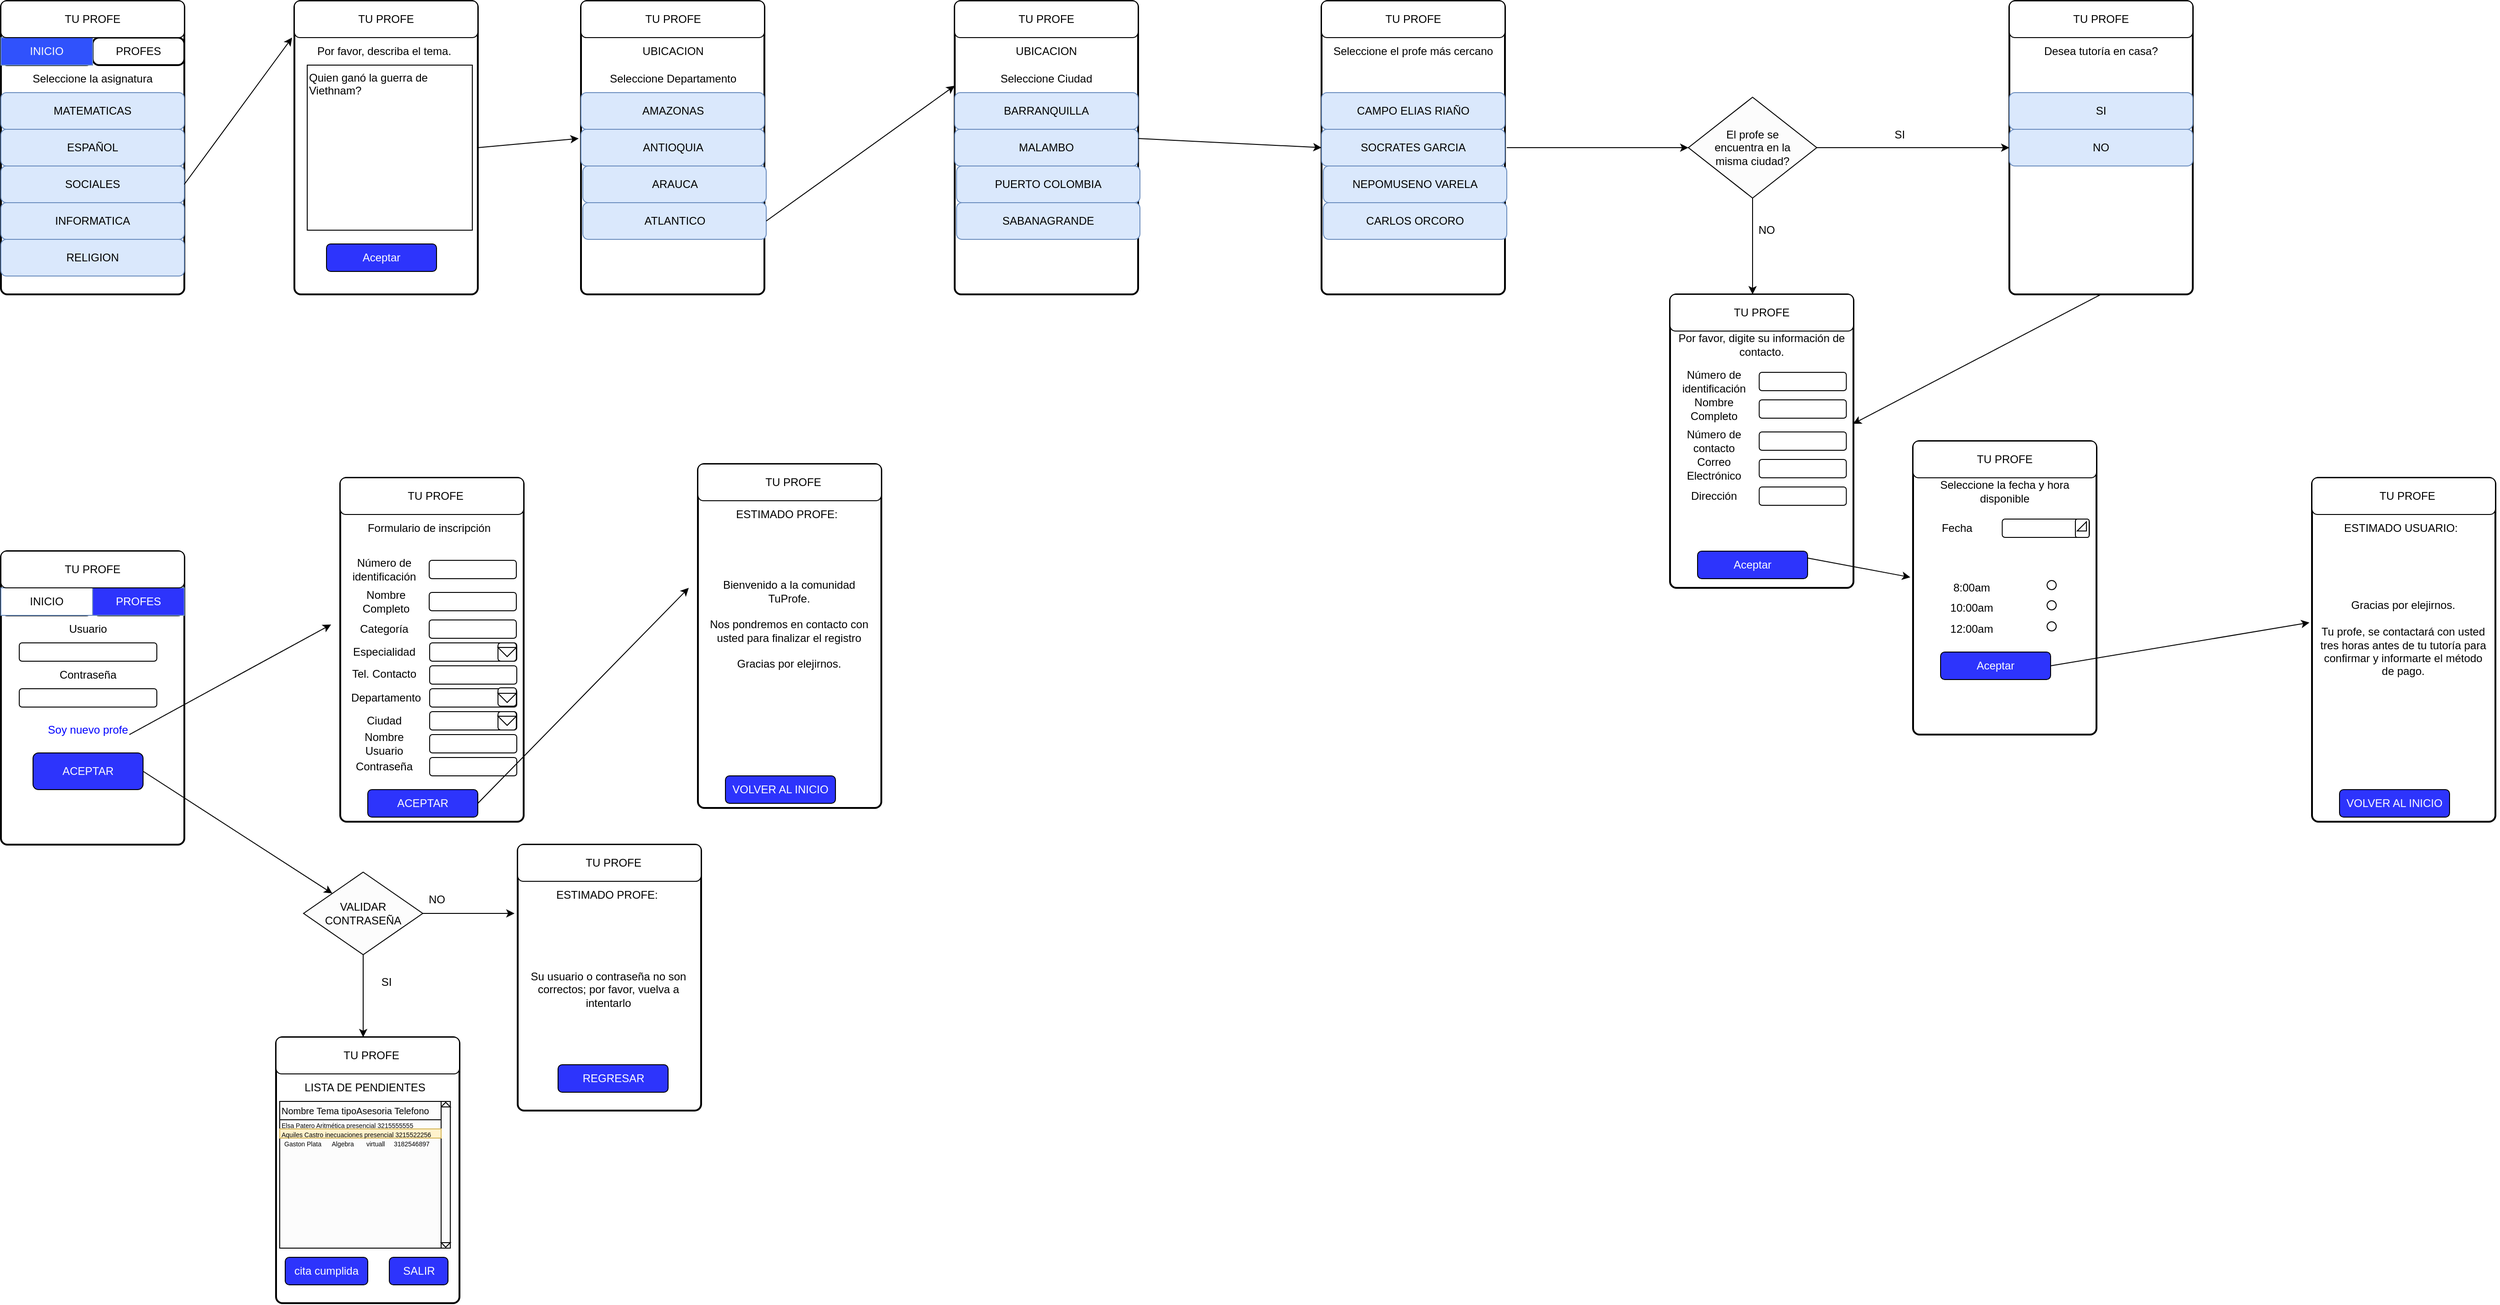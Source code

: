 <mxfile version="15.8.2" type="device" pages="2"><diagram id="C5RBs43oDa-KdzZeNtuy" name="VISTAS"><mxGraphModel dx="485" dy="444" grid="1" gridSize="10" guides="1" tooltips="1" connect="1" arrows="1" fold="1" page="1" pageScale="1" pageWidth="827" pageHeight="1169" math="0" shadow="0"><root><mxCell id="WIyWlLk6GJQsqaUBKTNV-0"/><mxCell id="WIyWlLk6GJQsqaUBKTNV-1" parent="WIyWlLk6GJQsqaUBKTNV-0"/><mxCell id="-99ms_R5WRjKfa4GWEHb-0" value="" style="rounded=1;whiteSpace=wrap;html=1;absoluteArcSize=1;arcSize=14;strokeWidth=2;" parent="WIyWlLk6GJQsqaUBKTNV-1" vertex="1"><mxGeometry x="40" y="80" width="200" height="320" as="geometry"/></mxCell><mxCell id="-99ms_R5WRjKfa4GWEHb-1" value="" style="rounded=1;whiteSpace=wrap;html=1;absoluteArcSize=1;arcSize=14;strokeWidth=2;" parent="WIyWlLk6GJQsqaUBKTNV-1" vertex="1"><mxGeometry x="40" y="120" width="100" height="30" as="geometry"/></mxCell><mxCell id="-99ms_R5WRjKfa4GWEHb-2" value="" style="rounded=1;whiteSpace=wrap;html=1;absoluteArcSize=1;arcSize=14;strokeWidth=2;" parent="WIyWlLk6GJQsqaUBKTNV-1" vertex="1"><mxGeometry x="140" y="120" width="100" height="30" as="geometry"/></mxCell><mxCell id="-99ms_R5WRjKfa4GWEHb-3" value="&lt;font color=&quot;#fafafa&quot;&gt;INICIO&lt;/font&gt;" style="text;html=1;strokeColor=#6c8ebf;fillColor=#3052FC;align=center;verticalAlign=middle;whiteSpace=wrap;rounded=0;" parent="WIyWlLk6GJQsqaUBKTNV-1" vertex="1"><mxGeometry x="40" y="120" width="100" height="30" as="geometry"/></mxCell><mxCell id="-99ms_R5WRjKfa4GWEHb-5" value="PROFES" style="text;html=1;strokeColor=none;fillColor=none;align=center;verticalAlign=middle;whiteSpace=wrap;rounded=0;" parent="WIyWlLk6GJQsqaUBKTNV-1" vertex="1"><mxGeometry x="140" y="120" width="100" height="30" as="geometry"/></mxCell><mxCell id="-99ms_R5WRjKfa4GWEHb-6" value="" style="rounded=1;whiteSpace=wrap;html=1;" parent="WIyWlLk6GJQsqaUBKTNV-1" vertex="1"><mxGeometry x="40" y="80" width="200" height="40" as="geometry"/></mxCell><mxCell id="-99ms_R5WRjKfa4GWEHb-7" value="TU PROFE" style="text;html=1;strokeColor=none;fillColor=none;align=center;verticalAlign=middle;whiteSpace=wrap;rounded=0;" parent="WIyWlLk6GJQsqaUBKTNV-1" vertex="1"><mxGeometry x="40" y="80" width="200" height="40" as="geometry"/></mxCell><mxCell id="-99ms_R5WRjKfa4GWEHb-8" value="Seleccione la asignatura" style="text;html=1;strokeColor=none;fillColor=none;align=center;verticalAlign=middle;whiteSpace=wrap;rounded=0;" parent="WIyWlLk6GJQsqaUBKTNV-1" vertex="1"><mxGeometry x="40" y="150" width="200" height="30" as="geometry"/></mxCell><mxCell id="-99ms_R5WRjKfa4GWEHb-12" value="MATEMATICAS" style="rounded=1;whiteSpace=wrap;html=1;fillColor=#dae8fc;strokeColor=#6c8ebf;" parent="WIyWlLk6GJQsqaUBKTNV-1" vertex="1"><mxGeometry x="40" y="180" width="200" height="40" as="geometry"/></mxCell><mxCell id="-99ms_R5WRjKfa4GWEHb-13" value="ESPAÑOL" style="rounded=1;whiteSpace=wrap;html=1;fillColor=#dae8fc;strokeColor=#6c8ebf;" parent="WIyWlLk6GJQsqaUBKTNV-1" vertex="1"><mxGeometry x="40" y="220" width="200" height="40" as="geometry"/></mxCell><mxCell id="-99ms_R5WRjKfa4GWEHb-14" value="RELIGION" style="rounded=1;whiteSpace=wrap;html=1;fillColor=#dae8fc;strokeColor=#6c8ebf;" parent="WIyWlLk6GJQsqaUBKTNV-1" vertex="1"><mxGeometry x="40" y="340" width="200" height="40" as="geometry"/></mxCell><mxCell id="-99ms_R5WRjKfa4GWEHb-15" value="SOCIALES" style="rounded=1;whiteSpace=wrap;html=1;fillColor=#dae8fc;strokeColor=#6c8ebf;" parent="WIyWlLk6GJQsqaUBKTNV-1" vertex="1"><mxGeometry x="40" y="260" width="200" height="40" as="geometry"/></mxCell><mxCell id="-99ms_R5WRjKfa4GWEHb-16" value="INFORMATICA" style="rounded=1;whiteSpace=wrap;html=1;fillColor=#dae8fc;strokeColor=#6c8ebf;" parent="WIyWlLk6GJQsqaUBKTNV-1" vertex="1"><mxGeometry x="40" y="300" width="200" height="40" as="geometry"/></mxCell><mxCell id="-99ms_R5WRjKfa4GWEHb-17" value="" style="rounded=1;whiteSpace=wrap;html=1;absoluteArcSize=1;arcSize=14;strokeWidth=2;" parent="WIyWlLk6GJQsqaUBKTNV-1" vertex="1"><mxGeometry x="40" y="680" width="200" height="320" as="geometry"/></mxCell><mxCell id="-99ms_R5WRjKfa4GWEHb-18" value="" style="rounded=1;whiteSpace=wrap;html=1;absoluteArcSize=1;arcSize=14;strokeWidth=2;" parent="WIyWlLk6GJQsqaUBKTNV-1" vertex="1"><mxGeometry x="40" y="720" width="100" height="30" as="geometry"/></mxCell><mxCell id="-99ms_R5WRjKfa4GWEHb-19" value="" style="rounded=1;whiteSpace=wrap;html=1;absoluteArcSize=1;arcSize=14;strokeWidth=2;" parent="WIyWlLk6GJQsqaUBKTNV-1" vertex="1"><mxGeometry x="140" y="720" width="100" height="30" as="geometry"/></mxCell><mxCell id="-99ms_R5WRjKfa4GWEHb-20" value="INICIO" style="text;html=1;strokeColor=#6c8ebf;fillColor=#FFFFFF;align=center;verticalAlign=middle;whiteSpace=wrap;rounded=0;" parent="WIyWlLk6GJQsqaUBKTNV-1" vertex="1"><mxGeometry x="40" y="720" width="100" height="30" as="geometry"/></mxCell><mxCell id="-99ms_R5WRjKfa4GWEHb-21" value="&lt;font color=&quot;#ffffff&quot;&gt;PROFES&lt;/font&gt;" style="text;html=1;strokeColor=#6c8ebf;fillColor=#2D34FC;align=center;verticalAlign=middle;whiteSpace=wrap;rounded=0;" parent="WIyWlLk6GJQsqaUBKTNV-1" vertex="1"><mxGeometry x="140" y="720" width="100" height="30" as="geometry"/></mxCell><mxCell id="-99ms_R5WRjKfa4GWEHb-22" value="" style="rounded=1;whiteSpace=wrap;html=1;" parent="WIyWlLk6GJQsqaUBKTNV-1" vertex="1"><mxGeometry x="40" y="680" width="200" height="40" as="geometry"/></mxCell><mxCell id="-99ms_R5WRjKfa4GWEHb-23" value="TU PROFE" style="text;html=1;strokeColor=none;fillColor=none;align=center;verticalAlign=middle;whiteSpace=wrap;rounded=0;" parent="WIyWlLk6GJQsqaUBKTNV-1" vertex="1"><mxGeometry x="40" y="680" width="200" height="40" as="geometry"/></mxCell><mxCell id="-99ms_R5WRjKfa4GWEHb-24" value="Usuario" style="text;html=1;strokeColor=none;fillColor=none;align=center;verticalAlign=middle;whiteSpace=wrap;rounded=0;" parent="WIyWlLk6GJQsqaUBKTNV-1" vertex="1"><mxGeometry x="60" y="750" width="150" height="30" as="geometry"/></mxCell><mxCell id="-99ms_R5WRjKfa4GWEHb-25" value="" style="rounded=1;whiteSpace=wrap;html=1;" parent="WIyWlLk6GJQsqaUBKTNV-1" vertex="1"><mxGeometry x="60" y="780" width="150" height="20" as="geometry"/></mxCell><mxCell id="-99ms_R5WRjKfa4GWEHb-30" value="Contraseña" style="text;html=1;strokeColor=none;fillColor=none;align=center;verticalAlign=middle;whiteSpace=wrap;rounded=0;" parent="WIyWlLk6GJQsqaUBKTNV-1" vertex="1"><mxGeometry x="60" y="800" width="150" height="30" as="geometry"/></mxCell><mxCell id="-99ms_R5WRjKfa4GWEHb-31" value="" style="rounded=1;whiteSpace=wrap;html=1;" parent="WIyWlLk6GJQsqaUBKTNV-1" vertex="1"><mxGeometry x="60" y="830" width="150" height="20" as="geometry"/></mxCell><mxCell id="-99ms_R5WRjKfa4GWEHb-32" value="&lt;font color=&quot;#0000ff&quot;&gt;Soy nuevo profe&lt;/font&gt;" style="text;html=1;strokeColor=none;fillColor=none;align=center;verticalAlign=middle;whiteSpace=wrap;rounded=0;" parent="WIyWlLk6GJQsqaUBKTNV-1" vertex="1"><mxGeometry x="60" y="860" width="150" height="30" as="geometry"/></mxCell><mxCell id="-99ms_R5WRjKfa4GWEHb-35" value="&lt;font color=&quot;#fcfcfc&quot;&gt;ACEPTAR&lt;/font&gt;" style="rounded=1;whiteSpace=wrap;html=1;fontColor=#0000FF;fillColor=#2D34FC;" parent="WIyWlLk6GJQsqaUBKTNV-1" vertex="1"><mxGeometry x="75" y="900" width="120" height="40" as="geometry"/></mxCell><mxCell id="-99ms_R5WRjKfa4GWEHb-36" value="" style="endArrow=classic;html=1;rounded=0;fontColor=#FCFCFC;exitX=0.8;exitY=0.667;exitDx=0;exitDy=0;exitPerimeter=0;" parent="WIyWlLk6GJQsqaUBKTNV-1" source="-99ms_R5WRjKfa4GWEHb-32" edge="1"><mxGeometry width="50" height="50" relative="1" as="geometry"><mxPoint x="280" y="890" as="sourcePoint"/><mxPoint x="400" y="760" as="targetPoint"/></mxGeometry></mxCell><mxCell id="-99ms_R5WRjKfa4GWEHb-37" value="" style="endArrow=classic;html=1;rounded=0;fontColor=#FCFCFC;exitX=1;exitY=0.5;exitDx=0;exitDy=0;" parent="WIyWlLk6GJQsqaUBKTNV-1" source="-99ms_R5WRjKfa4GWEHb-35" target="-99ms_R5WRjKfa4GWEHb-38" edge="1"><mxGeometry width="50" height="50" relative="1" as="geometry"><mxPoint x="290" y="1000" as="sourcePoint"/><mxPoint x="390" y="1070" as="targetPoint"/></mxGeometry></mxCell><mxCell id="-99ms_R5WRjKfa4GWEHb-38" value="VAASA" style="rhombus;whiteSpace=wrap;html=1;fontColor=#FCFCFC;fillColor=#FCFCFC;" parent="WIyWlLk6GJQsqaUBKTNV-1" vertex="1"><mxGeometry x="370" y="1030" width="130" height="90" as="geometry"/></mxCell><mxCell id="-99ms_R5WRjKfa4GWEHb-39" value="&lt;font color=&quot;#000000&quot;&gt;VALIDAR CONTRASEÑA&lt;/font&gt;" style="text;html=1;strokeColor=none;fillColor=none;align=center;verticalAlign=middle;whiteSpace=wrap;rounded=0;fontColor=#FCFCFC;" parent="WIyWlLk6GJQsqaUBKTNV-1" vertex="1"><mxGeometry x="395" y="1060" width="80" height="30" as="geometry"/></mxCell><mxCell id="-99ms_R5WRjKfa4GWEHb-40" value="" style="endArrow=classic;html=1;rounded=0;fontColor=#000000;exitX=0.5;exitY=1;exitDx=0;exitDy=0;" parent="WIyWlLk6GJQsqaUBKTNV-1" source="-99ms_R5WRjKfa4GWEHb-38" edge="1"><mxGeometry width="50" height="50" relative="1" as="geometry"><mxPoint x="340" y="1050" as="sourcePoint"/><mxPoint x="435" y="1210" as="targetPoint"/></mxGeometry></mxCell><mxCell id="-99ms_R5WRjKfa4GWEHb-41" value="SI" style="text;html=1;align=center;verticalAlign=middle;resizable=0;points=[];autosize=1;strokeColor=none;fillColor=none;fontColor=#000000;" parent="WIyWlLk6GJQsqaUBKTNV-1" vertex="1"><mxGeometry x="445" y="1140" width="30" height="20" as="geometry"/></mxCell><mxCell id="-99ms_R5WRjKfa4GWEHb-42" value="NO" style="text;html=1;align=center;verticalAlign=middle;resizable=0;points=[];autosize=1;strokeColor=none;fillColor=none;fontColor=#000000;" parent="WIyWlLk6GJQsqaUBKTNV-1" vertex="1"><mxGeometry x="500" y="1050" width="30" height="20" as="geometry"/></mxCell><mxCell id="-99ms_R5WRjKfa4GWEHb-43" value="" style="endArrow=classic;html=1;rounded=0;fontColor=#000000;exitX=1;exitY=0.5;exitDx=0;exitDy=0;" parent="WIyWlLk6GJQsqaUBKTNV-1" source="-99ms_R5WRjKfa4GWEHb-38" edge="1"><mxGeometry width="50" height="50" relative="1" as="geometry"><mxPoint x="530" y="1090" as="sourcePoint"/><mxPoint x="600" y="1075" as="targetPoint"/></mxGeometry></mxCell><mxCell id="-99ms_R5WRjKfa4GWEHb-44" value="" style="rounded=1;whiteSpace=wrap;html=1;absoluteArcSize=1;arcSize=14;strokeWidth=2;" parent="WIyWlLk6GJQsqaUBKTNV-1" vertex="1"><mxGeometry x="410" y="600" width="200" height="375" as="geometry"/></mxCell><mxCell id="-99ms_R5WRjKfa4GWEHb-49" value="" style="rounded=1;whiteSpace=wrap;html=1;" parent="WIyWlLk6GJQsqaUBKTNV-1" vertex="1"><mxGeometry x="410" y="600" width="200" height="40" as="geometry"/></mxCell><mxCell id="-99ms_R5WRjKfa4GWEHb-50" value="TU PROFE" style="text;html=1;strokeColor=none;fillColor=none;align=center;verticalAlign=middle;whiteSpace=wrap;rounded=0;" parent="WIyWlLk6GJQsqaUBKTNV-1" vertex="1"><mxGeometry x="414" y="600" width="200" height="40" as="geometry"/></mxCell><mxCell id="-99ms_R5WRjKfa4GWEHb-51" value="Formulario de inscripción" style="text;html=1;strokeColor=none;fillColor=none;align=center;verticalAlign=middle;whiteSpace=wrap;rounded=0;" parent="WIyWlLk6GJQsqaUBKTNV-1" vertex="1"><mxGeometry x="432" y="640" width="150" height="30" as="geometry"/></mxCell><mxCell id="-99ms_R5WRjKfa4GWEHb-52" value="" style="rounded=1;whiteSpace=wrap;html=1;" parent="WIyWlLk6GJQsqaUBKTNV-1" vertex="1"><mxGeometry x="507" y="690" width="95" height="20" as="geometry"/></mxCell><mxCell id="-99ms_R5WRjKfa4GWEHb-56" value="&lt;font color=&quot;#fcfcfc&quot;&gt;ACEPTAR&lt;/font&gt;" style="rounded=1;whiteSpace=wrap;html=1;fontColor=#0000FF;fillColor=#2D34FC;" parent="WIyWlLk6GJQsqaUBKTNV-1" vertex="1"><mxGeometry x="440" y="940" width="120" height="30" as="geometry"/></mxCell><mxCell id="-99ms_R5WRjKfa4GWEHb-58" value="Número de identificación" style="text;html=1;strokeColor=none;fillColor=none;align=center;verticalAlign=middle;whiteSpace=wrap;rounded=0;" parent="WIyWlLk6GJQsqaUBKTNV-1" vertex="1"><mxGeometry x="417.5" y="685" width="80" height="30" as="geometry"/></mxCell><mxCell id="-99ms_R5WRjKfa4GWEHb-59" value="" style="rounded=1;whiteSpace=wrap;html=1;" parent="WIyWlLk6GJQsqaUBKTNV-1" vertex="1"><mxGeometry x="507" y="725" width="95" height="20" as="geometry"/></mxCell><mxCell id="-99ms_R5WRjKfa4GWEHb-60" value="Categoría" style="text;html=1;strokeColor=none;fillColor=none;align=center;verticalAlign=middle;whiteSpace=wrap;rounded=0;" parent="WIyWlLk6GJQsqaUBKTNV-1" vertex="1"><mxGeometry x="417.5" y="750" width="80" height="30" as="geometry"/></mxCell><mxCell id="-99ms_R5WRjKfa4GWEHb-61" value="" style="rounded=1;whiteSpace=wrap;html=1;" parent="WIyWlLk6GJQsqaUBKTNV-1" vertex="1"><mxGeometry x="507" y="755" width="95" height="20" as="geometry"/></mxCell><mxCell id="-99ms_R5WRjKfa4GWEHb-62" value="Nombre Completo" style="text;html=1;strokeColor=none;fillColor=none;align=center;verticalAlign=middle;whiteSpace=wrap;rounded=0;" parent="WIyWlLk6GJQsqaUBKTNV-1" vertex="1"><mxGeometry x="420" y="720" width="80" height="30" as="geometry"/></mxCell><mxCell id="-99ms_R5WRjKfa4GWEHb-65" value="" style="rounded=1;whiteSpace=wrap;html=1;" parent="WIyWlLk6GJQsqaUBKTNV-1" vertex="1"><mxGeometry x="507.5" y="780" width="95" height="20" as="geometry"/></mxCell><mxCell id="-99ms_R5WRjKfa4GWEHb-66" value="Especialidad" style="text;html=1;strokeColor=none;fillColor=none;align=center;verticalAlign=middle;whiteSpace=wrap;rounded=0;" parent="WIyWlLk6GJQsqaUBKTNV-1" vertex="1"><mxGeometry x="417.5" y="775" width="80" height="30" as="geometry"/></mxCell><mxCell id="-99ms_R5WRjKfa4GWEHb-67" value="" style="rounded=1;whiteSpace=wrap;html=1;" parent="WIyWlLk6GJQsqaUBKTNV-1" vertex="1"><mxGeometry x="507.5" y="805" width="95" height="20" as="geometry"/></mxCell><mxCell id="-99ms_R5WRjKfa4GWEHb-68" value="Tel. Contacto" style="text;html=1;strokeColor=none;fillColor=none;align=center;verticalAlign=middle;whiteSpace=wrap;rounded=0;" parent="WIyWlLk6GJQsqaUBKTNV-1" vertex="1"><mxGeometry x="417.5" y="799" width="80" height="30" as="geometry"/></mxCell><mxCell id="-99ms_R5WRjKfa4GWEHb-69" value="" style="rounded=1;whiteSpace=wrap;html=1;" parent="WIyWlLk6GJQsqaUBKTNV-1" vertex="1"><mxGeometry x="507.5" y="830" width="95" height="20" as="geometry"/></mxCell><mxCell id="-99ms_R5WRjKfa4GWEHb-70" value="Departamento" style="text;html=1;strokeColor=none;fillColor=none;align=center;verticalAlign=middle;whiteSpace=wrap;rounded=0;" parent="WIyWlLk6GJQsqaUBKTNV-1" vertex="1"><mxGeometry x="420" y="825" width="80" height="30" as="geometry"/></mxCell><mxCell id="-99ms_R5WRjKfa4GWEHb-71" value="" style="rounded=1;whiteSpace=wrap;html=1;" parent="WIyWlLk6GJQsqaUBKTNV-1" vertex="1"><mxGeometry x="507.5" y="855" width="95" height="20" as="geometry"/></mxCell><mxCell id="-99ms_R5WRjKfa4GWEHb-72" value="Ciudad" style="text;html=1;strokeColor=none;fillColor=none;align=center;verticalAlign=middle;whiteSpace=wrap;rounded=0;" parent="WIyWlLk6GJQsqaUBKTNV-1" vertex="1"><mxGeometry x="417.5" y="850" width="80" height="30" as="geometry"/></mxCell><mxCell id="-99ms_R5WRjKfa4GWEHb-73" value="" style="rounded=1;whiteSpace=wrap;html=1;" parent="WIyWlLk6GJQsqaUBKTNV-1" vertex="1"><mxGeometry x="507.5" y="880" width="95" height="20" as="geometry"/></mxCell><mxCell id="-99ms_R5WRjKfa4GWEHb-74" value="Nombre Usuario" style="text;html=1;strokeColor=none;fillColor=none;align=center;verticalAlign=middle;whiteSpace=wrap;rounded=0;" parent="WIyWlLk6GJQsqaUBKTNV-1" vertex="1"><mxGeometry x="417.5" y="875" width="80" height="30" as="geometry"/></mxCell><mxCell id="-99ms_R5WRjKfa4GWEHb-75" value="" style="rounded=1;whiteSpace=wrap;html=1;" parent="WIyWlLk6GJQsqaUBKTNV-1" vertex="1"><mxGeometry x="507.5" y="905" width="95" height="20" as="geometry"/></mxCell><mxCell id="-99ms_R5WRjKfa4GWEHb-76" value="Contraseña" style="text;html=1;strokeColor=none;fillColor=none;align=center;verticalAlign=middle;whiteSpace=wrap;rounded=0;" parent="WIyWlLk6GJQsqaUBKTNV-1" vertex="1"><mxGeometry x="417.5" y="900" width="80" height="30" as="geometry"/></mxCell><mxCell id="-99ms_R5WRjKfa4GWEHb-77" value="" style="rounded=1;whiteSpace=wrap;html=1;fontColor=#000000;fillColor=#FCFCFC;" parent="WIyWlLk6GJQsqaUBKTNV-1" vertex="1"><mxGeometry x="582" y="829" width="20" height="20" as="geometry"/></mxCell><mxCell id="-99ms_R5WRjKfa4GWEHb-78" value="" style="triangle;whiteSpace=wrap;html=1;fontColor=#000000;fillColor=#FCFCFC;rotation=90;" parent="WIyWlLk6GJQsqaUBKTNV-1" vertex="1"><mxGeometry x="587" y="830" width="10" height="20" as="geometry"/></mxCell><mxCell id="-99ms_R5WRjKfa4GWEHb-79" value="" style="rounded=1;whiteSpace=wrap;html=1;fontColor=#000000;fillColor=#FCFCFC;" parent="WIyWlLk6GJQsqaUBKTNV-1" vertex="1"><mxGeometry x="582" y="855" width="20" height="20" as="geometry"/></mxCell><mxCell id="-99ms_R5WRjKfa4GWEHb-80" value="" style="triangle;whiteSpace=wrap;html=1;fontColor=#000000;fillColor=#FCFCFC;rotation=90;" parent="WIyWlLk6GJQsqaUBKTNV-1" vertex="1"><mxGeometry x="587" y="855" width="10" height="20" as="geometry"/></mxCell><mxCell id="-99ms_R5WRjKfa4GWEHb-84" value="" style="rounded=1;whiteSpace=wrap;html=1;fontColor=#000000;fillColor=#FCFCFC;" parent="WIyWlLk6GJQsqaUBKTNV-1" vertex="1"><mxGeometry x="582" y="780" width="20" height="20" as="geometry"/></mxCell><mxCell id="-99ms_R5WRjKfa4GWEHb-85" value="" style="triangle;whiteSpace=wrap;html=1;fontColor=#000000;fillColor=#FCFCFC;rotation=90;" parent="WIyWlLk6GJQsqaUBKTNV-1" vertex="1"><mxGeometry x="587" y="780" width="10" height="20" as="geometry"/></mxCell><mxCell id="-99ms_R5WRjKfa4GWEHb-86" value="" style="endArrow=classic;html=1;rounded=0;fontColor=#FCFCFC;exitX=1;exitY=0.5;exitDx=0;exitDy=0;" parent="WIyWlLk6GJQsqaUBKTNV-1" source="-99ms_R5WRjKfa4GWEHb-56" edge="1"><mxGeometry width="50" height="50" relative="1" as="geometry"><mxPoint x="220" y="885" as="sourcePoint"/><mxPoint x="790" y="720" as="targetPoint"/></mxGeometry></mxCell><mxCell id="-99ms_R5WRjKfa4GWEHb-87" value="" style="rounded=1;whiteSpace=wrap;html=1;absoluteArcSize=1;arcSize=14;strokeWidth=2;" parent="WIyWlLk6GJQsqaUBKTNV-1" vertex="1"><mxGeometry x="800" y="585" width="200" height="375" as="geometry"/></mxCell><mxCell id="-99ms_R5WRjKfa4GWEHb-88" value="" style="rounded=1;whiteSpace=wrap;html=1;" parent="WIyWlLk6GJQsqaUBKTNV-1" vertex="1"><mxGeometry x="800" y="585" width="200" height="40" as="geometry"/></mxCell><mxCell id="-99ms_R5WRjKfa4GWEHb-89" value="TU PROFE" style="text;html=1;strokeColor=none;fillColor=none;align=center;verticalAlign=middle;whiteSpace=wrap;rounded=0;" parent="WIyWlLk6GJQsqaUBKTNV-1" vertex="1"><mxGeometry x="804" y="585" width="200" height="40" as="geometry"/></mxCell><mxCell id="-99ms_R5WRjKfa4GWEHb-90" value="ESTIMADO PROFE:" style="text;html=1;strokeColor=none;fillColor=none;align=center;verticalAlign=middle;whiteSpace=wrap;rounded=0;" parent="WIyWlLk6GJQsqaUBKTNV-1" vertex="1"><mxGeometry x="822" y="625" width="150" height="30" as="geometry"/></mxCell><mxCell id="-99ms_R5WRjKfa4GWEHb-92" value="&lt;font color=&quot;#fcfcfc&quot;&gt;VOLVER AL INICIO&lt;/font&gt;" style="rounded=1;whiteSpace=wrap;html=1;fontColor=#0000FF;fillColor=#2D34FC;" parent="WIyWlLk6GJQsqaUBKTNV-1" vertex="1"><mxGeometry x="830" y="925" width="120" height="30" as="geometry"/></mxCell><mxCell id="-99ms_R5WRjKfa4GWEHb-93" value="Bienvenido a la comunidad TuProfe.&lt;br&gt;&lt;br&gt;Nos pondremos en contacto con usted para finalizar el registro&lt;br&gt;&lt;br&gt;Gracias por elejirnos." style="text;html=1;strokeColor=none;fillColor=none;align=center;verticalAlign=middle;whiteSpace=wrap;rounded=0;" parent="WIyWlLk6GJQsqaUBKTNV-1" vertex="1"><mxGeometry x="807.5" y="670" width="182.5" height="180" as="geometry"/></mxCell><mxCell id="-99ms_R5WRjKfa4GWEHb-116" value="" style="rounded=1;whiteSpace=wrap;html=1;absoluteArcSize=1;arcSize=14;strokeWidth=2;" parent="WIyWlLk6GJQsqaUBKTNV-1" vertex="1"><mxGeometry x="603.5" y="1000" width="200" height="290" as="geometry"/></mxCell><mxCell id="-99ms_R5WRjKfa4GWEHb-117" value="" style="rounded=1;whiteSpace=wrap;html=1;" parent="WIyWlLk6GJQsqaUBKTNV-1" vertex="1"><mxGeometry x="603.5" y="1000" width="200" height="40" as="geometry"/></mxCell><mxCell id="-99ms_R5WRjKfa4GWEHb-118" value="TU PROFE" style="text;html=1;strokeColor=none;fillColor=none;align=center;verticalAlign=middle;whiteSpace=wrap;rounded=0;" parent="WIyWlLk6GJQsqaUBKTNV-1" vertex="1"><mxGeometry x="607.5" y="1000" width="200" height="40" as="geometry"/></mxCell><mxCell id="-99ms_R5WRjKfa4GWEHb-119" value="ESTIMADO PROFE:" style="text;html=1;strokeColor=none;fillColor=none;align=center;verticalAlign=middle;whiteSpace=wrap;rounded=0;" parent="WIyWlLk6GJQsqaUBKTNV-1" vertex="1"><mxGeometry x="625.5" y="1040" width="150" height="30" as="geometry"/></mxCell><mxCell id="-99ms_R5WRjKfa4GWEHb-120" value="&lt;font color=&quot;#fcfcfc&quot;&gt;REGRESAR&lt;/font&gt;" style="rounded=1;whiteSpace=wrap;html=1;fontColor=#0000FF;fillColor=#2D34FC;" parent="WIyWlLk6GJQsqaUBKTNV-1" vertex="1"><mxGeometry x="647.5" y="1240" width="120" height="30" as="geometry"/></mxCell><mxCell id="-99ms_R5WRjKfa4GWEHb-121" value="Su usuario o contraseña no son correctos; por favor, vuelva a intentarlo" style="text;html=1;strokeColor=none;fillColor=none;align=center;verticalAlign=middle;whiteSpace=wrap;rounded=0;" parent="WIyWlLk6GJQsqaUBKTNV-1" vertex="1"><mxGeometry x="611" y="1085" width="182.5" height="145" as="geometry"/></mxCell><mxCell id="-99ms_R5WRjKfa4GWEHb-122" value="" style="rounded=1;whiteSpace=wrap;html=1;absoluteArcSize=1;arcSize=14;strokeWidth=2;" parent="WIyWlLk6GJQsqaUBKTNV-1" vertex="1"><mxGeometry x="340" y="1210" width="200" height="290" as="geometry"/></mxCell><mxCell id="-99ms_R5WRjKfa4GWEHb-123" value="" style="rounded=1;whiteSpace=wrap;html=1;" parent="WIyWlLk6GJQsqaUBKTNV-1" vertex="1"><mxGeometry x="340" y="1210" width="200" height="40" as="geometry"/></mxCell><mxCell id="-99ms_R5WRjKfa4GWEHb-124" value="TU PROFE" style="text;html=1;strokeColor=none;fillColor=none;align=center;verticalAlign=middle;whiteSpace=wrap;rounded=0;" parent="WIyWlLk6GJQsqaUBKTNV-1" vertex="1"><mxGeometry x="344" y="1210" width="200" height="40" as="geometry"/></mxCell><mxCell id="-99ms_R5WRjKfa4GWEHb-125" value="LISTA DE PENDIENTES" style="text;html=1;strokeColor=none;fillColor=none;align=center;verticalAlign=middle;whiteSpace=wrap;rounded=0;" parent="WIyWlLk6GJQsqaUBKTNV-1" vertex="1"><mxGeometry x="362" y="1250" width="150" height="30" as="geometry"/></mxCell><mxCell id="-99ms_R5WRjKfa4GWEHb-126" value="&lt;font color=&quot;#fcfcfc&quot;&gt;SALIR&lt;/font&gt;" style="rounded=1;whiteSpace=wrap;html=1;fontColor=#0000FF;fillColor=#2D34FC;" parent="WIyWlLk6GJQsqaUBKTNV-1" vertex="1"><mxGeometry x="463.5" y="1450" width="64" height="30" as="geometry"/></mxCell><mxCell id="-99ms_R5WRjKfa4GWEHb-128" value="" style="rounded=0;whiteSpace=wrap;html=1;fontColor=#000000;fillColor=#FCFCFC;" parent="WIyWlLk6GJQsqaUBKTNV-1" vertex="1"><mxGeometry x="344" y="1280" width="186" height="160" as="geometry"/></mxCell><mxCell id="-99ms_R5WRjKfa4GWEHb-129" value="" style="rounded=0;whiteSpace=wrap;html=1;fontColor=#000000;fillColor=#FCFCFC;" parent="WIyWlLk6GJQsqaUBKTNV-1" vertex="1"><mxGeometry x="520" y="1280" width="10" height="160" as="geometry"/></mxCell><mxCell id="-99ms_R5WRjKfa4GWEHb-130" value="" style="triangle;whiteSpace=wrap;html=1;fontColor=#000000;fillColor=#FCFCFC;rotation=-90;" parent="WIyWlLk6GJQsqaUBKTNV-1" vertex="1"><mxGeometry x="522.5" y="1278.5" width="5" height="10" as="geometry"/></mxCell><mxCell id="-99ms_R5WRjKfa4GWEHb-131" value="" style="triangle;whiteSpace=wrap;html=1;fontColor=#000000;fillColor=#FCFCFC;rotation=90;" parent="WIyWlLk6GJQsqaUBKTNV-1" vertex="1"><mxGeometry x="522.5" y="1431.5" width="5" height="10" as="geometry"/></mxCell><mxCell id="-99ms_R5WRjKfa4GWEHb-132" value="&lt;font style=&quot;font-size: 10px&quot;&gt;Nombre Tema tipoAsesoria Telefono&lt;/font&gt;" style="rounded=0;whiteSpace=wrap;html=1;fontColor=#000000;fillColor=#FCFCFC;align=left;" parent="WIyWlLk6GJQsqaUBKTNV-1" vertex="1"><mxGeometry x="344" y="1280" width="176" height="20" as="geometry"/></mxCell><mxCell id="-99ms_R5WRjKfa4GWEHb-133" value="&lt;font style=&quot;font-size: 7px&quot;&gt;Elsa Patero Aritmética presencial 3215555555&lt;/font&gt;" style="text;html=1;strokeColor=none;fillColor=none;align=left;verticalAlign=middle;whiteSpace=wrap;rounded=0;fontSize=10;fontColor=#000000;" parent="WIyWlLk6GJQsqaUBKTNV-1" vertex="1"><mxGeometry x="344" y="1300" width="176" height="10" as="geometry"/></mxCell><mxCell id="-99ms_R5WRjKfa4GWEHb-134" value="&lt;font style=&quot;font-size: 7px&quot;&gt;Aquiles Castro inecuaciones presencial 3215522256&lt;/font&gt;" style="text;html=1;strokeColor=#d6b656;fillColor=#fff2cc;align=left;verticalAlign=middle;whiteSpace=wrap;rounded=0;fontSize=10;" parent="WIyWlLk6GJQsqaUBKTNV-1" vertex="1"><mxGeometry x="344" y="1310" width="176" height="10" as="geometry"/></mxCell><mxCell id="-99ms_R5WRjKfa4GWEHb-135" value="&lt;font style=&quot;font-size: 7px&quot;&gt;Gaston Plata&amp;nbsp; &amp;nbsp; &amp;nbsp; Algebra&amp;nbsp; &amp;nbsp; &amp;nbsp; &amp;nbsp;virtuall&amp;nbsp; &amp;nbsp; &amp;nbsp;3182546897&lt;/font&gt;" style="text;html=1;strokeColor=none;fillColor=none;align=left;verticalAlign=middle;whiteSpace=wrap;rounded=0;fontSize=10;fontColor=#000000;" parent="WIyWlLk6GJQsqaUBKTNV-1" vertex="1"><mxGeometry x="346.5" y="1320" width="176" height="10" as="geometry"/></mxCell><mxCell id="-99ms_R5WRjKfa4GWEHb-136" value="&lt;font color=&quot;#fcfcfc&quot;&gt;cita cumplida&lt;/font&gt;" style="rounded=1;whiteSpace=wrap;html=1;fontColor=#0000FF;fillColor=#2D34FC;" parent="WIyWlLk6GJQsqaUBKTNV-1" vertex="1"><mxGeometry x="350" y="1450" width="90" height="30" as="geometry"/></mxCell><mxCell id="-99ms_R5WRjKfa4GWEHb-137" value="" style="endArrow=classic;html=1;rounded=0;fontSize=7;fontColor=#000000;exitX=1;exitY=0.5;exitDx=0;exitDy=0;entryX=0;entryY=0;entryDx=0;entryDy=0;" parent="WIyWlLk6GJQsqaUBKTNV-1" source="-99ms_R5WRjKfa4GWEHb-15" target="-99ms_R5WRjKfa4GWEHb-145" edge="1"><mxGeometry width="50" height="50" relative="1" as="geometry"><mxPoint x="290" y="300" as="sourcePoint"/><mxPoint x="360" y="240" as="targetPoint"/></mxGeometry></mxCell><mxCell id="-99ms_R5WRjKfa4GWEHb-138" value="" style="rounded=1;whiteSpace=wrap;html=1;absoluteArcSize=1;arcSize=14;strokeWidth=2;" parent="WIyWlLk6GJQsqaUBKTNV-1" vertex="1"><mxGeometry x="360" y="80" width="200" height="320" as="geometry"/></mxCell><mxCell id="-99ms_R5WRjKfa4GWEHb-143" value="" style="rounded=1;whiteSpace=wrap;html=1;" parent="WIyWlLk6GJQsqaUBKTNV-1" vertex="1"><mxGeometry x="360" y="80" width="200" height="40" as="geometry"/></mxCell><mxCell id="-99ms_R5WRjKfa4GWEHb-144" value="TU PROFE" style="text;html=1;strokeColor=none;fillColor=none;align=center;verticalAlign=middle;whiteSpace=wrap;rounded=0;" parent="WIyWlLk6GJQsqaUBKTNV-1" vertex="1"><mxGeometry x="360" y="80" width="200" height="40" as="geometry"/></mxCell><mxCell id="-99ms_R5WRjKfa4GWEHb-145" value="Por favor, describa el tema." style="text;html=1;strokeColor=none;fillColor=none;align=center;verticalAlign=middle;whiteSpace=wrap;rounded=0;" parent="WIyWlLk6GJQsqaUBKTNV-1" vertex="1"><mxGeometry x="357.5" y="120" width="200" height="30" as="geometry"/></mxCell><mxCell id="-99ms_R5WRjKfa4GWEHb-151" value="" style="rounded=1;whiteSpace=wrap;html=1;absoluteArcSize=1;arcSize=14;strokeWidth=2;" parent="WIyWlLk6GJQsqaUBKTNV-1" vertex="1"><mxGeometry x="672.5" y="80" width="200" height="320" as="geometry"/></mxCell><mxCell id="-99ms_R5WRjKfa4GWEHb-152" value="" style="rounded=1;whiteSpace=wrap;html=1;" parent="WIyWlLk6GJQsqaUBKTNV-1" vertex="1"><mxGeometry x="672.5" y="80" width="200" height="40" as="geometry"/></mxCell><mxCell id="-99ms_R5WRjKfa4GWEHb-153" value="TU PROFE" style="text;html=1;strokeColor=none;fillColor=none;align=center;verticalAlign=middle;whiteSpace=wrap;rounded=0;" parent="WIyWlLk6GJQsqaUBKTNV-1" vertex="1"><mxGeometry x="672.5" y="80" width="200" height="40" as="geometry"/></mxCell><mxCell id="-99ms_R5WRjKfa4GWEHb-154" value="UBICACION" style="text;html=1;strokeColor=none;fillColor=none;align=center;verticalAlign=middle;whiteSpace=wrap;rounded=0;" parent="WIyWlLk6GJQsqaUBKTNV-1" vertex="1"><mxGeometry x="672.5" y="120" width="200" height="30" as="geometry"/></mxCell><mxCell id="-99ms_R5WRjKfa4GWEHb-155" value="AMAZONAS" style="rounded=1;whiteSpace=wrap;html=1;fillColor=#dae8fc;strokeColor=#6c8ebf;" parent="WIyWlLk6GJQsqaUBKTNV-1" vertex="1"><mxGeometry x="672.5" y="180" width="200" height="40" as="geometry"/></mxCell><mxCell id="-99ms_R5WRjKfa4GWEHb-156" value="ANTIOQUIA" style="rounded=1;whiteSpace=wrap;html=1;fillColor=#dae8fc;strokeColor=#6c8ebf;" parent="WIyWlLk6GJQsqaUBKTNV-1" vertex="1"><mxGeometry x="672.5" y="220" width="200" height="40" as="geometry"/></mxCell><mxCell id="-99ms_R5WRjKfa4GWEHb-157" value="ATLANTICO" style="rounded=1;whiteSpace=wrap;html=1;fillColor=#dae8fc;strokeColor=#6c8ebf;" parent="WIyWlLk6GJQsqaUBKTNV-1" vertex="1"><mxGeometry x="674.5" y="300" width="200" height="40" as="geometry"/></mxCell><mxCell id="-99ms_R5WRjKfa4GWEHb-158" value="ARAUCA" style="rounded=1;whiteSpace=wrap;html=1;fillColor=#dae8fc;strokeColor=#6c8ebf;" parent="WIyWlLk6GJQsqaUBKTNV-1" vertex="1"><mxGeometry x="674.5" y="260" width="200" height="40" as="geometry"/></mxCell><mxCell id="-99ms_R5WRjKfa4GWEHb-159" value="" style="endArrow=classic;html=1;rounded=0;fontSize=7;fontColor=#000000;exitX=1;exitY=0.5;exitDx=0;exitDy=0;" parent="WIyWlLk6GJQsqaUBKTNV-1" edge="1"><mxGeometry width="50" height="50" relative="1" as="geometry"><mxPoint x="560" y="240" as="sourcePoint"/><mxPoint x="670" y="230" as="targetPoint"/></mxGeometry></mxCell><mxCell id="-99ms_R5WRjKfa4GWEHb-160" value="Seleccione Departamento" style="text;html=1;strokeColor=none;fillColor=none;align=center;verticalAlign=middle;whiteSpace=wrap;rounded=0;" parent="WIyWlLk6GJQsqaUBKTNV-1" vertex="1"><mxGeometry x="672.5" y="150" width="200" height="30" as="geometry"/></mxCell><mxCell id="-99ms_R5WRjKfa4GWEHb-161" value="" style="rounded=1;whiteSpace=wrap;html=1;absoluteArcSize=1;arcSize=14;strokeWidth=2;" parent="WIyWlLk6GJQsqaUBKTNV-1" vertex="1"><mxGeometry x="1080" y="80" width="200" height="320" as="geometry"/></mxCell><mxCell id="-99ms_R5WRjKfa4GWEHb-162" value="" style="rounded=1;whiteSpace=wrap;html=1;" parent="WIyWlLk6GJQsqaUBKTNV-1" vertex="1"><mxGeometry x="1080" y="80" width="200" height="40" as="geometry"/></mxCell><mxCell id="-99ms_R5WRjKfa4GWEHb-163" value="TU PROFE" style="text;html=1;strokeColor=none;fillColor=none;align=center;verticalAlign=middle;whiteSpace=wrap;rounded=0;" parent="WIyWlLk6GJQsqaUBKTNV-1" vertex="1"><mxGeometry x="1080" y="80" width="200" height="40" as="geometry"/></mxCell><mxCell id="-99ms_R5WRjKfa4GWEHb-164" value="UBICACION" style="text;html=1;strokeColor=none;fillColor=none;align=center;verticalAlign=middle;whiteSpace=wrap;rounded=0;" parent="WIyWlLk6GJQsqaUBKTNV-1" vertex="1"><mxGeometry x="1080" y="120" width="200" height="30" as="geometry"/></mxCell><mxCell id="-99ms_R5WRjKfa4GWEHb-165" value="BARRANQUILLA" style="rounded=1;whiteSpace=wrap;html=1;fillColor=#dae8fc;strokeColor=#6c8ebf;" parent="WIyWlLk6GJQsqaUBKTNV-1" vertex="1"><mxGeometry x="1080" y="180" width="200" height="40" as="geometry"/></mxCell><mxCell id="-99ms_R5WRjKfa4GWEHb-166" value="MALAMBO" style="rounded=1;whiteSpace=wrap;html=1;fillColor=#dae8fc;strokeColor=#6c8ebf;" parent="WIyWlLk6GJQsqaUBKTNV-1" vertex="1"><mxGeometry x="1080" y="220" width="200" height="40" as="geometry"/></mxCell><mxCell id="-99ms_R5WRjKfa4GWEHb-167" value="SABANAGRANDE" style="rounded=1;whiteSpace=wrap;html=1;fillColor=#dae8fc;strokeColor=#6c8ebf;" parent="WIyWlLk6GJQsqaUBKTNV-1" vertex="1"><mxGeometry x="1082" y="300" width="200" height="40" as="geometry"/></mxCell><mxCell id="-99ms_R5WRjKfa4GWEHb-168" value="PUERTO COLOMBIA" style="rounded=1;whiteSpace=wrap;html=1;fillColor=#dae8fc;strokeColor=#6c8ebf;" parent="WIyWlLk6GJQsqaUBKTNV-1" vertex="1"><mxGeometry x="1082" y="260" width="200" height="40" as="geometry"/></mxCell><mxCell id="-99ms_R5WRjKfa4GWEHb-169" value="Seleccione Ciudad" style="text;html=1;strokeColor=none;fillColor=none;align=center;verticalAlign=middle;whiteSpace=wrap;rounded=0;" parent="WIyWlLk6GJQsqaUBKTNV-1" vertex="1"><mxGeometry x="1080" y="150" width="200" height="30" as="geometry"/></mxCell><mxCell id="-99ms_R5WRjKfa4GWEHb-170" value="" style="endArrow=classic;html=1;rounded=0;fontSize=7;fontColor=#000000;exitX=1;exitY=0.5;exitDx=0;exitDy=0;entryX=0;entryY=0.75;entryDx=0;entryDy=0;" parent="WIyWlLk6GJQsqaUBKTNV-1" target="-99ms_R5WRjKfa4GWEHb-169" edge="1"><mxGeometry width="50" height="50" relative="1" as="geometry"><mxPoint x="874.5" y="320" as="sourcePoint"/><mxPoint x="984.5" y="310" as="targetPoint"/></mxGeometry></mxCell><mxCell id="-99ms_R5WRjKfa4GWEHb-171" value="" style="rounded=1;whiteSpace=wrap;html=1;absoluteArcSize=1;arcSize=14;strokeWidth=2;" parent="WIyWlLk6GJQsqaUBKTNV-1" vertex="1"><mxGeometry x="1480" y="80" width="200" height="320" as="geometry"/></mxCell><mxCell id="-99ms_R5WRjKfa4GWEHb-172" value="" style="rounded=1;whiteSpace=wrap;html=1;" parent="WIyWlLk6GJQsqaUBKTNV-1" vertex="1"><mxGeometry x="1480" y="80" width="200" height="40" as="geometry"/></mxCell><mxCell id="-99ms_R5WRjKfa4GWEHb-173" value="TU PROFE" style="text;html=1;strokeColor=none;fillColor=none;align=center;verticalAlign=middle;whiteSpace=wrap;rounded=0;" parent="WIyWlLk6GJQsqaUBKTNV-1" vertex="1"><mxGeometry x="1480" y="80" width="200" height="40" as="geometry"/></mxCell><mxCell id="-99ms_R5WRjKfa4GWEHb-174" value="Seleccione el profe más cercano" style="text;html=1;strokeColor=none;fillColor=none;align=center;verticalAlign=middle;whiteSpace=wrap;rounded=0;" parent="WIyWlLk6GJQsqaUBKTNV-1" vertex="1"><mxGeometry x="1480" y="120" width="200" height="30" as="geometry"/></mxCell><mxCell id="-99ms_R5WRjKfa4GWEHb-175" value="CAMPO ELIAS RIAÑO" style="rounded=1;whiteSpace=wrap;html=1;fillColor=#dae8fc;strokeColor=#6c8ebf;" parent="WIyWlLk6GJQsqaUBKTNV-1" vertex="1"><mxGeometry x="1480" y="180" width="200" height="40" as="geometry"/></mxCell><mxCell id="-99ms_R5WRjKfa4GWEHb-176" value="SOCRATES GARCIA" style="rounded=1;whiteSpace=wrap;html=1;fillColor=#dae8fc;strokeColor=#6c8ebf;" parent="WIyWlLk6GJQsqaUBKTNV-1" vertex="1"><mxGeometry x="1480" y="220" width="200" height="40" as="geometry"/></mxCell><mxCell id="-99ms_R5WRjKfa4GWEHb-177" value="CARLOS ORCORO" style="rounded=1;whiteSpace=wrap;html=1;fillColor=#dae8fc;strokeColor=#6c8ebf;" parent="WIyWlLk6GJQsqaUBKTNV-1" vertex="1"><mxGeometry x="1482" y="300" width="200" height="40" as="geometry"/></mxCell><mxCell id="-99ms_R5WRjKfa4GWEHb-178" value="NEPOMUSENO VARELA" style="rounded=1;whiteSpace=wrap;html=1;fillColor=#dae8fc;strokeColor=#6c8ebf;" parent="WIyWlLk6GJQsqaUBKTNV-1" vertex="1"><mxGeometry x="1482" y="260" width="200" height="40" as="geometry"/></mxCell><mxCell id="-99ms_R5WRjKfa4GWEHb-180" value="" style="endArrow=classic;html=1;rounded=0;fontSize=7;fontColor=#000000;exitX=1;exitY=0.25;exitDx=0;exitDy=0;entryX=0;entryY=0.5;entryDx=0;entryDy=0;" parent="WIyWlLk6GJQsqaUBKTNV-1" source="-99ms_R5WRjKfa4GWEHb-166" target="-99ms_R5WRjKfa4GWEHb-176" edge="1"><mxGeometry width="50" height="50" relative="1" as="geometry"><mxPoint x="1400" y="310" as="sourcePoint"/><mxPoint x="1450" y="260" as="targetPoint"/></mxGeometry></mxCell><mxCell id="-99ms_R5WRjKfa4GWEHb-181" value="" style="rounded=1;whiteSpace=wrap;html=1;absoluteArcSize=1;arcSize=14;strokeWidth=2;" parent="WIyWlLk6GJQsqaUBKTNV-1" vertex="1"><mxGeometry x="2230" y="80" width="200" height="320" as="geometry"/></mxCell><mxCell id="-99ms_R5WRjKfa4GWEHb-182" value="" style="rounded=1;whiteSpace=wrap;html=1;" parent="WIyWlLk6GJQsqaUBKTNV-1" vertex="1"><mxGeometry x="2230" y="80" width="200" height="40" as="geometry"/></mxCell><mxCell id="-99ms_R5WRjKfa4GWEHb-183" value="TU PROFE" style="text;html=1;strokeColor=none;fillColor=none;align=center;verticalAlign=middle;whiteSpace=wrap;rounded=0;" parent="WIyWlLk6GJQsqaUBKTNV-1" vertex="1"><mxGeometry x="2230" y="80" width="200" height="40" as="geometry"/></mxCell><mxCell id="-99ms_R5WRjKfa4GWEHb-184" value="Desea tutoría en casa?" style="text;html=1;strokeColor=none;fillColor=none;align=center;verticalAlign=middle;whiteSpace=wrap;rounded=0;" parent="WIyWlLk6GJQsqaUBKTNV-1" vertex="1"><mxGeometry x="2230" y="120" width="200" height="30" as="geometry"/></mxCell><mxCell id="-99ms_R5WRjKfa4GWEHb-185" value="SI" style="rounded=1;whiteSpace=wrap;html=1;fillColor=#dae8fc;strokeColor=#6c8ebf;" parent="WIyWlLk6GJQsqaUBKTNV-1" vertex="1"><mxGeometry x="2230" y="180" width="200" height="40" as="geometry"/></mxCell><mxCell id="-99ms_R5WRjKfa4GWEHb-186" value="NO" style="rounded=1;whiteSpace=wrap;html=1;fillColor=#dae8fc;strokeColor=#6c8ebf;" parent="WIyWlLk6GJQsqaUBKTNV-1" vertex="1"><mxGeometry x="2230" y="220" width="200" height="40" as="geometry"/></mxCell><mxCell id="-99ms_R5WRjKfa4GWEHb-189" value="" style="endArrow=classic;html=1;rounded=0;fontSize=7;fontColor=#000000;entryX=0;entryY=0.5;entryDx=0;entryDy=0;" parent="WIyWlLk6GJQsqaUBKTNV-1" target="-99ms_R5WRjKfa4GWEHb-190" edge="1"><mxGeometry width="50" height="50" relative="1" as="geometry"><mxPoint x="1682" y="240" as="sourcePoint"/><mxPoint x="1882" y="245" as="targetPoint"/></mxGeometry></mxCell><mxCell id="-99ms_R5WRjKfa4GWEHb-190" value="" style="rhombus;whiteSpace=wrap;html=1;fontSize=7;fontColor=#000000;fillColor=#FCFCFC;align=left;" parent="WIyWlLk6GJQsqaUBKTNV-1" vertex="1"><mxGeometry x="1880" y="185" width="140" height="110" as="geometry"/></mxCell><mxCell id="-99ms_R5WRjKfa4GWEHb-191" value="&lt;font style=&quot;font-size: 12px&quot;&gt;El profe se encuentra en la misma ciudad?&lt;/font&gt;" style="text;html=1;strokeColor=none;fillColor=none;align=center;verticalAlign=middle;whiteSpace=wrap;rounded=0;fontSize=7;fontColor=#000000;" parent="WIyWlLk6GJQsqaUBKTNV-1" vertex="1"><mxGeometry x="1900" y="200" width="100" height="80" as="geometry"/></mxCell><mxCell id="-99ms_R5WRjKfa4GWEHb-192" value="" style="endArrow=classic;html=1;rounded=0;fontSize=7;fontColor=#000000;exitX=1;exitY=0.25;exitDx=0;exitDy=0;" parent="WIyWlLk6GJQsqaUBKTNV-1" edge="1"><mxGeometry width="50" height="50" relative="1" as="geometry"><mxPoint x="2020" y="240" as="sourcePoint"/><mxPoint x="2230" y="240" as="targetPoint"/></mxGeometry></mxCell><mxCell id="-99ms_R5WRjKfa4GWEHb-193" value="SI" style="text;html=1;align=center;verticalAlign=middle;resizable=0;points=[];autosize=1;strokeColor=none;fillColor=none;fontSize=12;fontColor=#000000;" parent="WIyWlLk6GJQsqaUBKTNV-1" vertex="1"><mxGeometry x="2095" y="216" width="30" height="20" as="geometry"/></mxCell><mxCell id="-99ms_R5WRjKfa4GWEHb-194" value="" style="endArrow=classic;html=1;rounded=0;fontSize=7;fontColor=#000000;exitX=0.5;exitY=1;exitDx=0;exitDy=0;" parent="WIyWlLk6GJQsqaUBKTNV-1" source="-99ms_R5WRjKfa4GWEHb-190" edge="1"><mxGeometry width="50" height="50" relative="1" as="geometry"><mxPoint x="2030" y="250" as="sourcePoint"/><mxPoint x="1950" y="400" as="targetPoint"/></mxGeometry></mxCell><mxCell id="-99ms_R5WRjKfa4GWEHb-196" value="NO" style="text;html=1;align=center;verticalAlign=middle;resizable=0;points=[];autosize=1;strokeColor=none;fillColor=none;fontSize=12;fontColor=#000000;" parent="WIyWlLk6GJQsqaUBKTNV-1" vertex="1"><mxGeometry x="1950" y="320" width="30" height="20" as="geometry"/></mxCell><mxCell id="-99ms_R5WRjKfa4GWEHb-197" value="" style="rounded=1;whiteSpace=wrap;html=1;absoluteArcSize=1;arcSize=14;strokeWidth=2;" parent="WIyWlLk6GJQsqaUBKTNV-1" vertex="1"><mxGeometry x="1860" y="400" width="200" height="320" as="geometry"/></mxCell><mxCell id="-99ms_R5WRjKfa4GWEHb-198" value="" style="rounded=1;whiteSpace=wrap;html=1;" parent="WIyWlLk6GJQsqaUBKTNV-1" vertex="1"><mxGeometry x="1860" y="400" width="200" height="40" as="geometry"/></mxCell><mxCell id="-99ms_R5WRjKfa4GWEHb-199" value="TU PROFE" style="text;html=1;strokeColor=none;fillColor=none;align=center;verticalAlign=middle;whiteSpace=wrap;rounded=0;" parent="WIyWlLk6GJQsqaUBKTNV-1" vertex="1"><mxGeometry x="1860" y="400" width="200" height="40" as="geometry"/></mxCell><mxCell id="-99ms_R5WRjKfa4GWEHb-200" value="Por favor, digite su información de contacto." style="text;html=1;strokeColor=none;fillColor=none;align=center;verticalAlign=middle;whiteSpace=wrap;rounded=0;" parent="WIyWlLk6GJQsqaUBKTNV-1" vertex="1"><mxGeometry x="1860" y="440" width="200" height="30" as="geometry"/></mxCell><mxCell id="-99ms_R5WRjKfa4GWEHb-209" value="" style="rounded=1;whiteSpace=wrap;html=1;" parent="WIyWlLk6GJQsqaUBKTNV-1" vertex="1"><mxGeometry x="1957.25" y="485" width="95" height="20" as="geometry"/></mxCell><mxCell id="-99ms_R5WRjKfa4GWEHb-210" value="Número de identificación" style="text;html=1;strokeColor=none;fillColor=none;align=center;verticalAlign=middle;whiteSpace=wrap;rounded=0;" parent="WIyWlLk6GJQsqaUBKTNV-1" vertex="1"><mxGeometry x="1867.75" y="480" width="80" height="30" as="geometry"/></mxCell><mxCell id="-99ms_R5WRjKfa4GWEHb-211" value="" style="rounded=1;whiteSpace=wrap;html=1;" parent="WIyWlLk6GJQsqaUBKTNV-1" vertex="1"><mxGeometry x="1957.25" y="515" width="95" height="20" as="geometry"/></mxCell><mxCell id="-99ms_R5WRjKfa4GWEHb-212" value="Nombre Completo" style="text;html=1;strokeColor=none;fillColor=none;align=center;verticalAlign=middle;whiteSpace=wrap;rounded=0;" parent="WIyWlLk6GJQsqaUBKTNV-1" vertex="1"><mxGeometry x="1867.75" y="510" width="80" height="30" as="geometry"/></mxCell><mxCell id="-99ms_R5WRjKfa4GWEHb-213" value="" style="rounded=1;whiteSpace=wrap;html=1;" parent="WIyWlLk6GJQsqaUBKTNV-1" vertex="1"><mxGeometry x="1957.25" y="550" width="95" height="20" as="geometry"/></mxCell><mxCell id="-99ms_R5WRjKfa4GWEHb-214" value="Número de contacto" style="text;html=1;strokeColor=none;fillColor=none;align=center;verticalAlign=middle;whiteSpace=wrap;rounded=0;" parent="WIyWlLk6GJQsqaUBKTNV-1" vertex="1"><mxGeometry x="1867.75" y="545" width="80" height="30" as="geometry"/></mxCell><mxCell id="-99ms_R5WRjKfa4GWEHb-215" value="" style="rounded=1;whiteSpace=wrap;html=1;" parent="WIyWlLk6GJQsqaUBKTNV-1" vertex="1"><mxGeometry x="1957.25" y="580" width="95" height="20" as="geometry"/></mxCell><mxCell id="-99ms_R5WRjKfa4GWEHb-216" value="Correo Electrónico" style="text;html=1;strokeColor=none;fillColor=none;align=center;verticalAlign=middle;whiteSpace=wrap;rounded=0;" parent="WIyWlLk6GJQsqaUBKTNV-1" vertex="1"><mxGeometry x="1867.75" y="575" width="80" height="30" as="geometry"/></mxCell><mxCell id="-99ms_R5WRjKfa4GWEHb-217" value="&lt;font color=&quot;#fcfcfc&quot;&gt;Aceptar&lt;/font&gt;" style="rounded=1;whiteSpace=wrap;html=1;fontColor=#0000FF;fillColor=#2D34FC;" parent="WIyWlLk6GJQsqaUBKTNV-1" vertex="1"><mxGeometry x="1890" y="680" width="120" height="30" as="geometry"/></mxCell><mxCell id="-99ms_R5WRjKfa4GWEHb-218" value="" style="endArrow=classic;html=1;rounded=0;fontSize=12;fontColor=#000000;exitX=0.5;exitY=1;exitDx=0;exitDy=0;entryX=0.998;entryY=0.441;entryDx=0;entryDy=0;entryPerimeter=0;" parent="WIyWlLk6GJQsqaUBKTNV-1" source="-99ms_R5WRjKfa4GWEHb-181" target="-99ms_R5WRjKfa4GWEHb-197" edge="1"><mxGeometry width="50" height="50" relative="1" as="geometry"><mxPoint x="2210" y="520" as="sourcePoint"/><mxPoint x="2260" y="470" as="targetPoint"/></mxGeometry></mxCell><mxCell id="BPdimDcmdJQXeZkeqcUV-1" value="" style="rounded=1;whiteSpace=wrap;html=1;absoluteArcSize=1;arcSize=14;strokeWidth=2;" parent="WIyWlLk6GJQsqaUBKTNV-1" vertex="1"><mxGeometry x="2560" y="600" width="200" height="375" as="geometry"/></mxCell><mxCell id="BPdimDcmdJQXeZkeqcUV-2" value="" style="rounded=1;whiteSpace=wrap;html=1;" parent="WIyWlLk6GJQsqaUBKTNV-1" vertex="1"><mxGeometry x="2560" y="600" width="200" height="40" as="geometry"/></mxCell><mxCell id="BPdimDcmdJQXeZkeqcUV-3" value="TU PROFE" style="text;html=1;strokeColor=none;fillColor=none;align=center;verticalAlign=middle;whiteSpace=wrap;rounded=0;" parent="WIyWlLk6GJQsqaUBKTNV-1" vertex="1"><mxGeometry x="2564" y="600" width="200" height="40" as="geometry"/></mxCell><mxCell id="BPdimDcmdJQXeZkeqcUV-4" value="ESTIMADO USUARIO:" style="text;html=1;strokeColor=none;fillColor=none;align=center;verticalAlign=middle;whiteSpace=wrap;rounded=0;" parent="WIyWlLk6GJQsqaUBKTNV-1" vertex="1"><mxGeometry x="2582" y="640" width="150" height="30" as="geometry"/></mxCell><mxCell id="BPdimDcmdJQXeZkeqcUV-5" value="&lt;font color=&quot;#fcfcfc&quot;&gt;VOLVER AL INICIO&lt;/font&gt;" style="rounded=1;whiteSpace=wrap;html=1;fontColor=#0000FF;fillColor=#2D34FC;" parent="WIyWlLk6GJQsqaUBKTNV-1" vertex="1"><mxGeometry x="2590" y="940" width="120" height="30" as="geometry"/></mxCell><mxCell id="BPdimDcmdJQXeZkeqcUV-6" value="Gracias por elejirnos.&lt;br&gt;&lt;br&gt;Tu profe, se contactará con usted tres horas antes de tu tutoría para confirmar y informarte el método de pago." style="text;html=1;strokeColor=none;fillColor=none;align=center;verticalAlign=middle;whiteSpace=wrap;rounded=0;" parent="WIyWlLk6GJQsqaUBKTNV-1" vertex="1"><mxGeometry x="2567.5" y="685" width="182.5" height="180" as="geometry"/></mxCell><mxCell id="BPdimDcmdJQXeZkeqcUV-7" value="" style="rounded=1;whiteSpace=wrap;html=1;absoluteArcSize=1;arcSize=14;strokeWidth=2;" parent="WIyWlLk6GJQsqaUBKTNV-1" vertex="1"><mxGeometry x="2125" y="560" width="200" height="320" as="geometry"/></mxCell><mxCell id="BPdimDcmdJQXeZkeqcUV-8" value="" style="rounded=1;whiteSpace=wrap;html=1;" parent="WIyWlLk6GJQsqaUBKTNV-1" vertex="1"><mxGeometry x="2125" y="560" width="200" height="40" as="geometry"/></mxCell><mxCell id="BPdimDcmdJQXeZkeqcUV-9" value="TU PROFE" style="text;html=1;strokeColor=none;fillColor=none;align=center;verticalAlign=middle;whiteSpace=wrap;rounded=0;" parent="WIyWlLk6GJQsqaUBKTNV-1" vertex="1"><mxGeometry x="2125" y="560" width="200" height="40" as="geometry"/></mxCell><mxCell id="BPdimDcmdJQXeZkeqcUV-10" value="Seleccione la fecha y hora disponible" style="text;html=1;strokeColor=none;fillColor=none;align=center;verticalAlign=middle;whiteSpace=wrap;rounded=0;" parent="WIyWlLk6GJQsqaUBKTNV-1" vertex="1"><mxGeometry x="2125" y="600" width="200" height="30" as="geometry"/></mxCell><mxCell id="BPdimDcmdJQXeZkeqcUV-11" value="" style="rounded=1;whiteSpace=wrap;html=1;" parent="WIyWlLk6GJQsqaUBKTNV-1" vertex="1"><mxGeometry x="2222.25" y="645" width="95" height="20" as="geometry"/></mxCell><mxCell id="BPdimDcmdJQXeZkeqcUV-12" value="Fecha" style="text;html=1;strokeColor=none;fillColor=none;align=center;verticalAlign=middle;whiteSpace=wrap;rounded=0;" parent="WIyWlLk6GJQsqaUBKTNV-1" vertex="1"><mxGeometry x="2132.75" y="640" width="80" height="30" as="geometry"/></mxCell><mxCell id="BPdimDcmdJQXeZkeqcUV-18" value="8:00am" style="text;html=1;strokeColor=none;fillColor=none;align=center;verticalAlign=middle;whiteSpace=wrap;rounded=0;" parent="WIyWlLk6GJQsqaUBKTNV-1" vertex="1"><mxGeometry x="2148.87" y="705" width="80" height="30" as="geometry"/></mxCell><mxCell id="BPdimDcmdJQXeZkeqcUV-19" value="&lt;font color=&quot;#fcfcfc&quot;&gt;Aceptar&lt;/font&gt;" style="rounded=1;whiteSpace=wrap;html=1;fontColor=#0000FF;fillColor=#2D34FC;" parent="WIyWlLk6GJQsqaUBKTNV-1" vertex="1"><mxGeometry x="2155" y="790" width="120" height="30" as="geometry"/></mxCell><mxCell id="BPdimDcmdJQXeZkeqcUV-20" value="" style="endArrow=classic;html=1;rounded=0;fontSize=12;fontColor=#000000;exitX=1;exitY=0.25;exitDx=0;exitDy=0;entryX=-0.015;entryY=0.464;entryDx=0;entryDy=0;entryPerimeter=0;" parent="WIyWlLk6GJQsqaUBKTNV-1" source="-99ms_R5WRjKfa4GWEHb-217" target="BPdimDcmdJQXeZkeqcUV-7" edge="1"><mxGeometry width="50" height="50" relative="1" as="geometry"><mxPoint x="2340" y="410" as="sourcePoint"/><mxPoint x="2069.6" y="551.12" as="targetPoint"/></mxGeometry></mxCell><mxCell id="BPdimDcmdJQXeZkeqcUV-21" value="" style="rounded=1;whiteSpace=wrap;html=1;" parent="WIyWlLk6GJQsqaUBKTNV-1" vertex="1"><mxGeometry x="2302" y="645" width="15" height="20" as="geometry"/></mxCell><mxCell id="BPdimDcmdJQXeZkeqcUV-26" value="" style="shape=manualInput;whiteSpace=wrap;html=1;" parent="WIyWlLk6GJQsqaUBKTNV-1" vertex="1"><mxGeometry x="2304" y="648" width="10" height="10" as="geometry"/></mxCell><mxCell id="BPdimDcmdJQXeZkeqcUV-28" value="" style="ellipse;whiteSpace=wrap;html=1;aspect=fixed;" parent="WIyWlLk6GJQsqaUBKTNV-1" vertex="1"><mxGeometry x="2271.12" y="712" width="10" height="10" as="geometry"/></mxCell><mxCell id="BPdimDcmdJQXeZkeqcUV-34" value="10:00am" style="text;html=1;strokeColor=none;fillColor=none;align=center;verticalAlign=middle;whiteSpace=wrap;rounded=0;" parent="WIyWlLk6GJQsqaUBKTNV-1" vertex="1"><mxGeometry x="2148.87" y="727" width="80" height="30" as="geometry"/></mxCell><mxCell id="BPdimDcmdJQXeZkeqcUV-35" value="" style="ellipse;whiteSpace=wrap;html=1;aspect=fixed;" parent="WIyWlLk6GJQsqaUBKTNV-1" vertex="1"><mxGeometry x="2271.12" y="734" width="10" height="10" as="geometry"/></mxCell><mxCell id="BPdimDcmdJQXeZkeqcUV-36" value="12:00am" style="text;html=1;strokeColor=none;fillColor=none;align=center;verticalAlign=middle;whiteSpace=wrap;rounded=0;" parent="WIyWlLk6GJQsqaUBKTNV-1" vertex="1"><mxGeometry x="2148.87" y="750" width="80" height="30" as="geometry"/></mxCell><mxCell id="BPdimDcmdJQXeZkeqcUV-37" value="" style="ellipse;whiteSpace=wrap;html=1;aspect=fixed;" parent="WIyWlLk6GJQsqaUBKTNV-1" vertex="1"><mxGeometry x="2271.12" y="757" width="10" height="10" as="geometry"/></mxCell><mxCell id="BPdimDcmdJQXeZkeqcUV-38" value="" style="endArrow=classic;html=1;rounded=0;fontSize=12;fontColor=#000000;exitX=1;exitY=0.5;exitDx=0;exitDy=0;entryX=-0.014;entryY=0.421;entryDx=0;entryDy=0;entryPerimeter=0;" parent="WIyWlLk6GJQsqaUBKTNV-1" source="BPdimDcmdJQXeZkeqcUV-19" target="BPdimDcmdJQXeZkeqcUV-1" edge="1"><mxGeometry width="50" height="50" relative="1" as="geometry"><mxPoint x="2350" y="696.02" as="sourcePoint"/><mxPoint x="2462.0" y="767" as="targetPoint"/></mxGeometry></mxCell><mxCell id="YSWXcexOhxEkawH3vF5N-1" value="" style="whiteSpace=wrap;html=1;aspect=fixed;align=left;" vertex="1" parent="WIyWlLk6GJQsqaUBKTNV-1"><mxGeometry x="374" y="150" width="180" height="180" as="geometry"/></mxCell><mxCell id="YSWXcexOhxEkawH3vF5N-2" value="&lt;font color=&quot;#fcfcfc&quot;&gt;Aceptar&lt;/font&gt;" style="rounded=1;whiteSpace=wrap;html=1;fontColor=#0000FF;fillColor=#2D34FC;" vertex="1" parent="WIyWlLk6GJQsqaUBKTNV-1"><mxGeometry x="395" y="345" width="120" height="30" as="geometry"/></mxCell><mxCell id="YSWXcexOhxEkawH3vF5N-4" value="Quien ganó la guerra de Viethnam?" style="text;html=1;strokeColor=none;fillColor=none;align=left;verticalAlign=top;whiteSpace=wrap;rounded=0;horizontal=1;" vertex="1" parent="WIyWlLk6GJQsqaUBKTNV-1"><mxGeometry x="374" y="150" width="176" height="180" as="geometry"/></mxCell><mxCell id="YSWXcexOhxEkawH3vF5N-5" value="" style="rounded=1;whiteSpace=wrap;html=1;" vertex="1" parent="WIyWlLk6GJQsqaUBKTNV-1"><mxGeometry x="1957.25" y="610" width="95" height="20" as="geometry"/></mxCell><mxCell id="YSWXcexOhxEkawH3vF5N-6" value="Dirección" style="text;html=1;strokeColor=none;fillColor=none;align=center;verticalAlign=middle;whiteSpace=wrap;rounded=0;" vertex="1" parent="WIyWlLk6GJQsqaUBKTNV-1"><mxGeometry x="1867.75" y="605" width="80" height="30" as="geometry"/></mxCell></root></mxGraphModel></diagram><diagram id="ejEijsbbml4rQ01yTJB_" name="MER"><mxGraphModel dx="1312" dy="444" grid="1" gridSize="10" guides="1" tooltips="1" connect="1" arrows="1" fold="1" page="1" pageScale="1" pageWidth="827" pageHeight="1169" math="0" shadow="0"><root><mxCell id="RLcgKfoZdUdYsvqIsJ3g-0"/><mxCell id="RLcgKfoZdUdYsvqIsJ3g-1" parent="RLcgKfoZdUdYsvqIsJ3g-0"/><mxCell id="RLcgKfoZdUdYsvqIsJ3g-2" value="Asignatura" style="ellipse;whiteSpace=wrap;html=1;align=center;" parent="RLcgKfoZdUdYsvqIsJ3g-1" vertex="1"><mxGeometry x="260" y="210" width="100" height="40" as="geometry"/></mxCell><mxCell id="RLcgKfoZdUdYsvqIsJ3g-22" style="edgeStyle=none;rounded=0;orthogonalLoop=1;jettySize=auto;html=1;exitX=0;exitY=1;exitDx=0;exitDy=0;entryX=0.5;entryY=0;entryDx=0;entryDy=0;endArrow=none;endFill=0;" parent="RLcgKfoZdUdYsvqIsJ3g-1" target="RLcgKfoZdUdYsvqIsJ3g-21" edge="1"><mxGeometry relative="1" as="geometry"><mxPoint x="280" y="245" as="sourcePoint"/></mxGeometry></mxCell><mxCell id="RLcgKfoZdUdYsvqIsJ3g-23" style="edgeStyle=none;rounded=0;orthogonalLoop=1;jettySize=auto;html=1;exitX=1;exitY=1;exitDx=0;exitDy=0;entryX=0.5;entryY=0;entryDx=0;entryDy=0;endArrow=none;endFill=0;" parent="RLcgKfoZdUdYsvqIsJ3g-1" target="RLcgKfoZdUdYsvqIsJ3g-7" edge="1"><mxGeometry relative="1" as="geometry"><mxPoint x="340" y="245" as="sourcePoint"/></mxGeometry></mxCell><mxCell id="RLcgKfoZdUdYsvqIsJ3g-7" value="Descripcion" style="ellipse;whiteSpace=wrap;html=1;align=center;" parent="RLcgKfoZdUdYsvqIsJ3g-1" vertex="1"><mxGeometry x="320" y="280" width="70" height="40" as="geometry"/></mxCell><mxCell id="RLcgKfoZdUdYsvqIsJ3g-8" value="id_ciudad" style="ellipse;whiteSpace=wrap;html=1;align=center;" parent="RLcgKfoZdUdYsvqIsJ3g-1" vertex="1"><mxGeometry x="430" y="360" width="60" height="40" as="geometry"/></mxCell><mxCell id="RLcgKfoZdUdYsvqIsJ3g-25" style="edgeStyle=none;rounded=0;orthogonalLoop=1;jettySize=auto;html=1;exitX=0.5;exitY=1;exitDx=0;exitDy=0;entryX=0.692;entryY=0.183;entryDx=0;entryDy=0;entryPerimeter=0;endArrow=none;endFill=0;" parent="RLcgKfoZdUdYsvqIsJ3g-1" source="RLcgKfoZdUdYsvqIsJ3g-9" edge="1"><mxGeometry relative="1" as="geometry"><mxPoint x="333.04" y="210.98" as="targetPoint"/></mxGeometry></mxCell><mxCell id="RLcgKfoZdUdYsvqIsJ3g-9" value="id_profe" style="ellipse;whiteSpace=wrap;html=1;align=center;" parent="RLcgKfoZdUdYsvqIsJ3g-1" vertex="1"><mxGeometry x="310" y="125" width="70" height="40" as="geometry"/></mxCell><mxCell id="RLcgKfoZdUdYsvqIsJ3g-10" value="usuario" style="ellipse;whiteSpace=wrap;html=1;align=center;" parent="RLcgKfoZdUdYsvqIsJ3g-1" vertex="1"><mxGeometry x="520" y="370" width="70" height="40" as="geometry"/></mxCell><mxCell id="RLcgKfoZdUdYsvqIsJ3g-20" style="edgeStyle=none;rounded=0;orthogonalLoop=1;jettySize=auto;html=1;exitX=0.5;exitY=1;exitDx=0;exitDy=0;entryX=0;entryY=0;entryDx=0;entryDy=0;endArrow=none;endFill=0;" parent="RLcgKfoZdUdYsvqIsJ3g-1" source="RLcgKfoZdUdYsvqIsJ3g-11" edge="1"><mxGeometry relative="1" as="geometry"><mxPoint x="280" y="215" as="targetPoint"/></mxGeometry></mxCell><mxCell id="RLcgKfoZdUdYsvqIsJ3g-11" value="id" style="ellipse;whiteSpace=wrap;html=1;align=center;fontStyle=4;" parent="RLcgKfoZdUdYsvqIsJ3g-1" vertex="1"><mxGeometry x="250" y="130" width="30" height="30" as="geometry"/></mxCell><mxCell id="RLcgKfoZdUdYsvqIsJ3g-36" style="edgeStyle=none;rounded=0;orthogonalLoop=1;jettySize=auto;html=1;exitX=0.5;exitY=1;exitDx=0;exitDy=0;entryX=0.5;entryY=0;entryDx=0;entryDy=0;endArrow=none;endFill=0;" parent="RLcgKfoZdUdYsvqIsJ3g-1" source="RLcgKfoZdUdYsvqIsJ3g-13" target="RLcgKfoZdUdYsvqIsJ3g-31" edge="1"><mxGeometry relative="1" as="geometry"/></mxCell><mxCell id="RLcgKfoZdUdYsvqIsJ3g-13" value="id" style="ellipse;whiteSpace=wrap;html=1;align=center;fontStyle=4;" parent="RLcgKfoZdUdYsvqIsJ3g-1" vertex="1"><mxGeometry x="785" y="110" width="30" height="30" as="geometry"/></mxCell><mxCell id="RLcgKfoZdUdYsvqIsJ3g-33" style="edgeStyle=none;rounded=0;orthogonalLoop=1;jettySize=auto;html=1;exitX=0.5;exitY=1;exitDx=0;exitDy=0;entryX=0.5;entryY=0;entryDx=0;entryDy=0;endArrow=none;endFill=0;" parent="RLcgKfoZdUdYsvqIsJ3g-1" source="RLcgKfoZdUdYsvqIsJ3g-14" target="RLcgKfoZdUdYsvqIsJ3g-32" edge="1"><mxGeometry relative="1" as="geometry"/></mxCell><mxCell id="RLcgKfoZdUdYsvqIsJ3g-14" value="id" style="ellipse;whiteSpace=wrap;html=1;align=center;fontStyle=4;" parent="RLcgKfoZdUdYsvqIsJ3g-1" vertex="1"><mxGeometry x="990" y="100" width="30" height="30" as="geometry"/></mxCell><mxCell id="RLcgKfoZdUdYsvqIsJ3g-26" style="edgeStyle=none;rounded=0;orthogonalLoop=1;jettySize=auto;html=1;exitX=0.5;exitY=1;exitDx=0;exitDy=0;entryX=0.5;entryY=0;entryDx=0;entryDy=0;endArrow=none;endFill=0;" parent="RLcgKfoZdUdYsvqIsJ3g-1" source="RLcgKfoZdUdYsvqIsJ3g-15" target="RLcgKfoZdUdYsvqIsJ3g-24" edge="1"><mxGeometry relative="1" as="geometry"/></mxCell><mxCell id="RLcgKfoZdUdYsvqIsJ3g-15" value="id" style="ellipse;whiteSpace=wrap;html=1;align=center;fontStyle=4;" parent="RLcgKfoZdUdYsvqIsJ3g-1" vertex="1"><mxGeometry x="510" y="120" width="30" height="30" as="geometry"/></mxCell><mxCell id="RLcgKfoZdUdYsvqIsJ3g-21" value="id_tema" style="ellipse;whiteSpace=wrap;html=1;align=center;" parent="RLcgKfoZdUdYsvqIsJ3g-1" vertex="1"><mxGeometry x="220" y="280" width="70" height="40" as="geometry"/></mxCell><mxCell id="RLcgKfoZdUdYsvqIsJ3g-40" style="edgeStyle=none;rounded=0;orthogonalLoop=1;jettySize=auto;html=1;exitX=0.5;exitY=1;exitDx=0;exitDy=0;entryX=0.5;entryY=0;entryDx=0;entryDy=0;endArrow=none;endFill=0;" parent="RLcgKfoZdUdYsvqIsJ3g-1" source="RLcgKfoZdUdYsvqIsJ3g-24" target="RLcgKfoZdUdYsvqIsJ3g-8" edge="1"><mxGeometry relative="1" as="geometry"/></mxCell><mxCell id="RLcgKfoZdUdYsvqIsJ3g-45" style="edgeStyle=none;rounded=0;orthogonalLoop=1;jettySize=auto;html=1;exitX=0.5;exitY=1;exitDx=0;exitDy=0;entryX=0.5;entryY=0;entryDx=0;entryDy=0;endArrow=none;endFill=0;" parent="RLcgKfoZdUdYsvqIsJ3g-1" source="RLcgKfoZdUdYsvqIsJ3g-24" target="RLcgKfoZdUdYsvqIsJ3g-10" edge="1"><mxGeometry relative="1" as="geometry"/></mxCell><mxCell id="RLcgKfoZdUdYsvqIsJ3g-46" style="edgeStyle=none;rounded=0;orthogonalLoop=1;jettySize=auto;html=1;exitX=0.5;exitY=1;exitDx=0;exitDy=0;entryX=0.5;entryY=0;entryDx=0;entryDy=0;endArrow=none;endFill=0;" parent="RLcgKfoZdUdYsvqIsJ3g-1" source="RLcgKfoZdUdYsvqIsJ3g-24" target="RLcgKfoZdUdYsvqIsJ3g-44" edge="1"><mxGeometry relative="1" as="geometry"/></mxCell><mxCell id="RLcgKfoZdUdYsvqIsJ3g-47" style="edgeStyle=none;rounded=0;orthogonalLoop=1;jettySize=auto;html=1;exitX=0.5;exitY=0;exitDx=0;exitDy=0;entryX=0.5;entryY=1;entryDx=0;entryDy=0;endArrow=none;endFill=0;" parent="RLcgKfoZdUdYsvqIsJ3g-1" source="RLcgKfoZdUdYsvqIsJ3g-24" target="RLcgKfoZdUdYsvqIsJ3g-43" edge="1"><mxGeometry relative="1" as="geometry"/></mxCell><mxCell id="RLcgKfoZdUdYsvqIsJ3g-49" style="edgeStyle=none;rounded=0;orthogonalLoop=1;jettySize=auto;html=1;exitX=0.5;exitY=1;exitDx=0;exitDy=0;entryX=0.5;entryY=0;entryDx=0;entryDy=0;endArrow=none;endFill=0;" parent="RLcgKfoZdUdYsvqIsJ3g-1" source="RLcgKfoZdUdYsvqIsJ3g-24" target="RLcgKfoZdUdYsvqIsJ3g-42" edge="1"><mxGeometry relative="1" as="geometry"/></mxCell><mxCell id="RLcgKfoZdUdYsvqIsJ3g-24" value="profe" style="ellipse;whiteSpace=wrap;html=1;align=center;" parent="RLcgKfoZdUdYsvqIsJ3g-1" vertex="1"><mxGeometry x="490" y="200" width="100" height="40" as="geometry"/></mxCell><mxCell id="RLcgKfoZdUdYsvqIsJ3g-37" style="edgeStyle=none;rounded=0;orthogonalLoop=1;jettySize=auto;html=1;exitX=0.5;exitY=0;exitDx=0;exitDy=0;entryX=0;entryY=1;entryDx=0;entryDy=0;endArrow=none;endFill=0;" parent="RLcgKfoZdUdYsvqIsJ3g-1" source="RLcgKfoZdUdYsvqIsJ3g-27" target="RLcgKfoZdUdYsvqIsJ3g-31" edge="1"><mxGeometry relative="1" as="geometry"/></mxCell><mxCell id="RLcgKfoZdUdYsvqIsJ3g-27" value="nombre" style="ellipse;whiteSpace=wrap;html=1;align=center;" parent="RLcgKfoZdUdYsvqIsJ3g-1" vertex="1"><mxGeometry x="730" y="280" width="70" height="40" as="geometry"/></mxCell><mxCell id="RLcgKfoZdUdYsvqIsJ3g-28" value="nombre" style="ellipse;whiteSpace=wrap;html=1;align=center;" parent="RLcgKfoZdUdYsvqIsJ3g-1" vertex="1"><mxGeometry x="1030" y="260" width="70" height="40" as="geometry"/></mxCell><mxCell id="RLcgKfoZdUdYsvqIsJ3g-39" style="edgeStyle=none;rounded=0;orthogonalLoop=1;jettySize=auto;html=1;exitX=0.5;exitY=1;exitDx=0;exitDy=0;entryX=0.5;entryY=0;entryDx=0;entryDy=0;endArrow=none;endFill=0;" parent="RLcgKfoZdUdYsvqIsJ3g-1" source="RLcgKfoZdUdYsvqIsJ3g-30" target="RLcgKfoZdUdYsvqIsJ3g-24" edge="1"><mxGeometry relative="1" as="geometry"/></mxCell><mxCell id="RLcgKfoZdUdYsvqIsJ3g-30" value="Nombre" style="ellipse;whiteSpace=wrap;html=1;align=center;" parent="RLcgKfoZdUdYsvqIsJ3g-1" vertex="1"><mxGeometry x="560" y="115" width="70" height="40" as="geometry"/></mxCell><mxCell id="RLcgKfoZdUdYsvqIsJ3g-31" value="ciudad" style="shape=rhombus;perimeter=rhombusPerimeter;whiteSpace=wrap;html=1;align=center;" parent="RLcgKfoZdUdYsvqIsJ3g-1" vertex="1"><mxGeometry x="760" y="180" width="120" height="60" as="geometry"/></mxCell><mxCell id="RLcgKfoZdUdYsvqIsJ3g-34" style="edgeStyle=none;rounded=0;orthogonalLoop=1;jettySize=auto;html=1;exitX=0.5;exitY=1;exitDx=0;exitDy=0;entryX=0.5;entryY=0;entryDx=0;entryDy=0;endArrow=none;endFill=0;" parent="RLcgKfoZdUdYsvqIsJ3g-1" source="RLcgKfoZdUdYsvqIsJ3g-32" target="RLcgKfoZdUdYsvqIsJ3g-28" edge="1"><mxGeometry relative="1" as="geometry"/></mxCell><mxCell id="RLcgKfoZdUdYsvqIsJ3g-32" value="departamento" style="ellipse;whiteSpace=wrap;html=1;align=center;" parent="RLcgKfoZdUdYsvqIsJ3g-1" vertex="1"><mxGeometry x="990" y="190" width="100" height="40" as="geometry"/></mxCell><mxCell id="RLcgKfoZdUdYsvqIsJ3g-38" style="edgeStyle=none;rounded=0;orthogonalLoop=1;jettySize=auto;html=1;exitX=0.5;exitY=0;exitDx=0;exitDy=0;entryX=1;entryY=1;entryDx=0;entryDy=0;endArrow=none;endFill=0;" parent="RLcgKfoZdUdYsvqIsJ3g-1" source="RLcgKfoZdUdYsvqIsJ3g-35" target="RLcgKfoZdUdYsvqIsJ3g-31" edge="1"><mxGeometry relative="1" as="geometry"/></mxCell><mxCell id="RLcgKfoZdUdYsvqIsJ3g-35" value="id_departamento" style="ellipse;whiteSpace=wrap;html=1;align=center;" parent="RLcgKfoZdUdYsvqIsJ3g-1" vertex="1"><mxGeometry x="840" y="280" width="110" height="40" as="geometry"/></mxCell><mxCell id="RLcgKfoZdUdYsvqIsJ3g-48" style="edgeStyle=none;rounded=0;orthogonalLoop=1;jettySize=auto;html=1;exitX=0.5;exitY=1;exitDx=0;exitDy=0;entryX=0.5;entryY=0;entryDx=0;entryDy=0;endArrow=none;endFill=0;" parent="RLcgKfoZdUdYsvqIsJ3g-1" source="RLcgKfoZdUdYsvqIsJ3g-41" target="RLcgKfoZdUdYsvqIsJ3g-24" edge="1"><mxGeometry relative="1" as="geometry"/></mxCell><mxCell id="RLcgKfoZdUdYsvqIsJ3g-41" value="telefono" style="ellipse;whiteSpace=wrap;html=1;align=center;" parent="RLcgKfoZdUdYsvqIsJ3g-1" vertex="1"><mxGeometry x="420" y="115" width="70" height="40" as="geometry"/></mxCell><mxCell id="RLcgKfoZdUdYsvqIsJ3g-42" value="Categoria" style="ellipse;whiteSpace=wrap;html=1;align=center;" parent="RLcgKfoZdUdYsvqIsJ3g-1" vertex="1"><mxGeometry x="600" y="370" width="70" height="40" as="geometry"/></mxCell><mxCell id="RLcgKfoZdUdYsvqIsJ3g-43" value="id_asignatura" style="ellipse;whiteSpace=wrap;html=1;align=center;" parent="RLcgKfoZdUdYsvqIsJ3g-1" vertex="1"><mxGeometry x="640" y="115" width="90" height="40" as="geometry"/></mxCell><mxCell id="RLcgKfoZdUdYsvqIsJ3g-44" value="contrasena" style="ellipse;whiteSpace=wrap;html=1;align=center;" parent="RLcgKfoZdUdYsvqIsJ3g-1" vertex="1"><mxGeometry x="700" y="370" width="70" height="40" as="geometry"/></mxCell><mxCell id="RLcgKfoZdUdYsvqIsJ3g-50" style="edgeStyle=none;rounded=0;orthogonalLoop=1;jettySize=auto;html=1;exitX=0;exitY=1;exitDx=0;exitDy=0;entryX=0.5;entryY=0;entryDx=0;entryDy=0;endArrow=none;endFill=0;" parent="RLcgKfoZdUdYsvqIsJ3g-1" source="RLcgKfoZdUdYsvqIsJ3g-52" target="RLcgKfoZdUdYsvqIsJ3g-58" edge="1"><mxGeometry relative="1" as="geometry"/></mxCell><mxCell id="RLcgKfoZdUdYsvqIsJ3g-51" style="edgeStyle=none;rounded=0;orthogonalLoop=1;jettySize=auto;html=1;exitX=0;exitY=0.5;exitDx=0;exitDy=0;entryX=1;entryY=1;entryDx=0;entryDy=0;endArrow=none;endFill=0;" parent="RLcgKfoZdUdYsvqIsJ3g-1" source="RLcgKfoZdUdYsvqIsJ3g-52" target="RLcgKfoZdUdYsvqIsJ3g-53" edge="1"><mxGeometry relative="1" as="geometry"/></mxCell><mxCell id="RLcgKfoZdUdYsvqIsJ3g-52" value="asesoria" style="shape=rhombus;perimeter=rhombusPerimeter;whiteSpace=wrap;html=1;align=center;" parent="RLcgKfoZdUdYsvqIsJ3g-1" vertex="1"><mxGeometry x="80" y="585" width="120" height="60" as="geometry"/></mxCell><mxCell id="RLcgKfoZdUdYsvqIsJ3g-53" value="tipo" style="ellipse;whiteSpace=wrap;html=1;align=center;" parent="RLcgKfoZdUdYsvqIsJ3g-1" vertex="1"><mxGeometry x="-20" y="545" width="70" height="40" as="geometry"/></mxCell><mxCell id="RLcgKfoZdUdYsvqIsJ3g-54" style="edgeStyle=none;rounded=0;orthogonalLoop=1;jettySize=auto;html=1;exitX=0.5;exitY=1;exitDx=0;exitDy=0;entryX=0.692;entryY=0.183;entryDx=0;entryDy=0;entryPerimeter=0;endArrow=none;endFill=0;" parent="RLcgKfoZdUdYsvqIsJ3g-1" source="RLcgKfoZdUdYsvqIsJ3g-55" target="RLcgKfoZdUdYsvqIsJ3g-52" edge="1"><mxGeometry relative="1" as="geometry"/></mxCell><mxCell id="RLcgKfoZdUdYsvqIsJ3g-55" value="id_profe" style="ellipse;whiteSpace=wrap;html=1;align=center;" parent="RLcgKfoZdUdYsvqIsJ3g-1" vertex="1"><mxGeometry x="140" y="510" width="70" height="40" as="geometry"/></mxCell><mxCell id="RLcgKfoZdUdYsvqIsJ3g-56" style="edgeStyle=none;rounded=0;orthogonalLoop=1;jettySize=auto;html=1;exitX=0.5;exitY=1;exitDx=0;exitDy=0;entryX=0;entryY=0;entryDx=0;entryDy=0;endArrow=none;endFill=0;" parent="RLcgKfoZdUdYsvqIsJ3g-1" source="RLcgKfoZdUdYsvqIsJ3g-57" target="RLcgKfoZdUdYsvqIsJ3g-52" edge="1"><mxGeometry relative="1" as="geometry"/></mxCell><mxCell id="RLcgKfoZdUdYsvqIsJ3g-57" value="id" style="ellipse;whiteSpace=wrap;html=1;align=center;fontStyle=4;" parent="RLcgKfoZdUdYsvqIsJ3g-1" vertex="1"><mxGeometry x="80" y="515" width="30" height="30" as="geometry"/></mxCell><mxCell id="RLcgKfoZdUdYsvqIsJ3g-58" value="id_usuario" style="ellipse;whiteSpace=wrap;html=1;align=center;" parent="RLcgKfoZdUdYsvqIsJ3g-1" vertex="1"><mxGeometry x="50" y="665" width="70" height="40" as="geometry"/></mxCell><mxCell id="RLcgKfoZdUdYsvqIsJ3g-60" value="id_ciudad" style="ellipse;whiteSpace=wrap;html=1;align=center;" parent="RLcgKfoZdUdYsvqIsJ3g-1" vertex="1"><mxGeometry x="375" y="725" width="60" height="40" as="geometry"/></mxCell><mxCell id="RLcgKfoZdUdYsvqIsJ3g-62" style="edgeStyle=none;rounded=0;orthogonalLoop=1;jettySize=auto;html=1;exitX=0.5;exitY=1;exitDx=0;exitDy=0;entryX=0.5;entryY=0;entryDx=0;entryDy=0;endArrow=none;endFill=0;" parent="RLcgKfoZdUdYsvqIsJ3g-1" source="RLcgKfoZdUdYsvqIsJ3g-63" target="RLcgKfoZdUdYsvqIsJ3g-69" edge="1"><mxGeometry relative="1" as="geometry"/></mxCell><mxCell id="RLcgKfoZdUdYsvqIsJ3g-63" value="id" style="ellipse;whiteSpace=wrap;html=1;align=center;fontStyle=4;" parent="RLcgKfoZdUdYsvqIsJ3g-1" vertex="1"><mxGeometry x="455" y="485" width="30" height="30" as="geometry"/></mxCell><mxCell id="RLcgKfoZdUdYsvqIsJ3g-64" style="edgeStyle=none;rounded=0;orthogonalLoop=1;jettySize=auto;html=1;exitX=0.5;exitY=1;exitDx=0;exitDy=0;entryX=0.5;entryY=0;entryDx=0;entryDy=0;endArrow=none;endFill=0;" parent="RLcgKfoZdUdYsvqIsJ3g-1" source="RLcgKfoZdUdYsvqIsJ3g-69" target="RLcgKfoZdUdYsvqIsJ3g-60" edge="1"><mxGeometry relative="1" as="geometry"/></mxCell><mxCell id="RLcgKfoZdUdYsvqIsJ3g-67" style="edgeStyle=none;rounded=0;orthogonalLoop=1;jettySize=auto;html=1;exitX=0.5;exitY=0;exitDx=0;exitDy=0;entryX=0.5;entryY=1;entryDx=0;entryDy=0;endArrow=none;endFill=0;" parent="RLcgKfoZdUdYsvqIsJ3g-1" source="RLcgKfoZdUdYsvqIsJ3g-69" target="RLcgKfoZdUdYsvqIsJ3g-75" edge="1"><mxGeometry relative="1" as="geometry"/></mxCell><mxCell id="RLcgKfoZdUdYsvqIsJ3g-69" value="usuario" style="ellipse;whiteSpace=wrap;html=1;align=center;" parent="RLcgKfoZdUdYsvqIsJ3g-1" vertex="1"><mxGeometry x="435" y="565" width="100" height="40" as="geometry"/></mxCell><mxCell id="RLcgKfoZdUdYsvqIsJ3g-70" style="edgeStyle=none;rounded=0;orthogonalLoop=1;jettySize=auto;html=1;exitX=0.5;exitY=1;exitDx=0;exitDy=0;entryX=0.5;entryY=0;entryDx=0;entryDy=0;endArrow=none;endFill=0;" parent="RLcgKfoZdUdYsvqIsJ3g-1" source="RLcgKfoZdUdYsvqIsJ3g-71" target="RLcgKfoZdUdYsvqIsJ3g-69" edge="1"><mxGeometry relative="1" as="geometry"/></mxCell><mxCell id="RLcgKfoZdUdYsvqIsJ3g-71" value="Nombre" style="ellipse;whiteSpace=wrap;html=1;align=center;" parent="RLcgKfoZdUdYsvqIsJ3g-1" vertex="1"><mxGeometry x="505" y="480" width="70" height="40" as="geometry"/></mxCell><mxCell id="RLcgKfoZdUdYsvqIsJ3g-72" style="edgeStyle=none;rounded=0;orthogonalLoop=1;jettySize=auto;html=1;exitX=0.5;exitY=1;exitDx=0;exitDy=0;endArrow=none;endFill=0;entryX=0.5;entryY=1;entryDx=0;entryDy=0;" parent="RLcgKfoZdUdYsvqIsJ3g-1" source="RLcgKfoZdUdYsvqIsJ3g-73" target="RLcgKfoZdUdYsvqIsJ3g-69" edge="1"><mxGeometry relative="1" as="geometry"><mxPoint x="485" y="610" as="targetPoint"/></mxGeometry></mxCell><mxCell id="RLcgKfoZdUdYsvqIsJ3g-73" value="telefono" style="ellipse;whiteSpace=wrap;html=1;align=center;" parent="RLcgKfoZdUdYsvqIsJ3g-1" vertex="1"><mxGeometry x="455" y="730" width="70" height="40" as="geometry"/></mxCell><mxCell id="RLcgKfoZdUdYsvqIsJ3g-75" value="correo_e" style="ellipse;whiteSpace=wrap;html=1;align=center;" parent="RLcgKfoZdUdYsvqIsJ3g-1" vertex="1"><mxGeometry x="585" y="480" width="90" height="40" as="geometry"/></mxCell><mxCell id="RLcgKfoZdUdYsvqIsJ3g-78" value="" style="edgeStyle=entityRelationEdgeStyle;fontSize=12;html=1;endArrow=ERzeroToMany;startArrow=ERmandOne;rounded=0;exitX=1;exitY=0.5;exitDx=0;exitDy=0;entryX=0;entryY=0.5;entryDx=0;entryDy=0;" parent="RLcgKfoZdUdYsvqIsJ3g-1" source="RLcgKfoZdUdYsvqIsJ3g-2" target="RLcgKfoZdUdYsvqIsJ3g-24" edge="1"><mxGeometry width="100" height="100" relative="1" as="geometry"><mxPoint x="370" y="230" as="sourcePoint"/><mxPoint x="260" y="240" as="targetPoint"/></mxGeometry></mxCell><mxCell id="RLcgKfoZdUdYsvqIsJ3g-79" value="" style="edgeStyle=entityRelationEdgeStyle;fontSize=12;html=1;endArrow=ERmandOne;startArrow=ERmandOne;rounded=0;exitX=1;exitY=0.5;exitDx=0;exitDy=0;entryX=0;entryY=0.5;entryDx=0;entryDy=0;" parent="RLcgKfoZdUdYsvqIsJ3g-1" source="RLcgKfoZdUdYsvqIsJ3g-24" target="RLcgKfoZdUdYsvqIsJ3g-31" edge="1"><mxGeometry width="100" height="100" relative="1" as="geometry"><mxPoint x="650" y="330" as="sourcePoint"/><mxPoint x="750" y="230" as="targetPoint"/></mxGeometry></mxCell><mxCell id="RLcgKfoZdUdYsvqIsJ3g-80" value="" style="edgeStyle=entityRelationEdgeStyle;fontSize=12;html=1;endArrow=ERzeroToMany;startArrow=ERzeroToOne;rounded=0;entryX=1;entryY=0.5;entryDx=0;entryDy=0;exitX=0;exitY=0.5;exitDx=0;exitDy=0;" parent="RLcgKfoZdUdYsvqIsJ3g-1" source="RLcgKfoZdUdYsvqIsJ3g-32" target="RLcgKfoZdUdYsvqIsJ3g-31" edge="1"><mxGeometry width="100" height="100" relative="1" as="geometry"><mxPoint x="950" y="210" as="sourcePoint"/><mxPoint x="1060" y="400" as="targetPoint"/></mxGeometry></mxCell><mxCell id="RLcgKfoZdUdYsvqIsJ3g-81" value="" style="edgeStyle=entityRelationEdgeStyle;fontSize=12;html=1;endArrow=ERmandOne;startArrow=ERmandOne;rounded=0;exitX=1;exitY=0.5;exitDx=0;exitDy=0;entryX=0;entryY=1;entryDx=0;entryDy=0;" parent="RLcgKfoZdUdYsvqIsJ3g-1" source="RLcgKfoZdUdYsvqIsJ3g-52" target="RLcgKfoZdUdYsvqIsJ3g-24" edge="1"><mxGeometry width="100" height="100" relative="1" as="geometry"><mxPoint x="280" y="650" as="sourcePoint"/><mxPoint x="380" y="550" as="targetPoint"/></mxGeometry></mxCell><mxCell id="RLcgKfoZdUdYsvqIsJ3g-82" value="" style="edgeStyle=entityRelationEdgeStyle;fontSize=12;html=1;endArrow=ERzeroToMany;startArrow=ERzeroToOne;rounded=0;entryX=0;entryY=0.5;entryDx=0;entryDy=0;exitX=0.5;exitY=1;exitDx=0;exitDy=0;" parent="RLcgKfoZdUdYsvqIsJ3g-1" source="RLcgKfoZdUdYsvqIsJ3g-52" target="RLcgKfoZdUdYsvqIsJ3g-69" edge="1"><mxGeometry width="100" height="100" relative="1" as="geometry"><mxPoint x="320" y="700" as="sourcePoint"/><mxPoint x="420" y="600" as="targetPoint"/></mxGeometry></mxCell><mxCell id="NfFHxePWDD1iceUv91Iz-1" style="rounded=0;orthogonalLoop=1;jettySize=auto;html=1;exitX=1;exitY=0;exitDx=0;exitDy=0;entryX=0;entryY=0.5;entryDx=0;entryDy=0;endArrow=none;endFill=0;" edge="1" parent="RLcgKfoZdUdYsvqIsJ3g-1" source="NfFHxePWDD1iceUv91Iz-0" target="RLcgKfoZdUdYsvqIsJ3g-52"><mxGeometry relative="1" as="geometry"/></mxCell><mxCell id="NfFHxePWDD1iceUv91Iz-0" value="Tema" style="ellipse;whiteSpace=wrap;html=1;align=center;" vertex="1" parent="RLcgKfoZdUdYsvqIsJ3g-1"><mxGeometry x="-50" y="630" width="70" height="40" as="geometry"/></mxCell></root></mxGraphModel></diagram></mxfile>